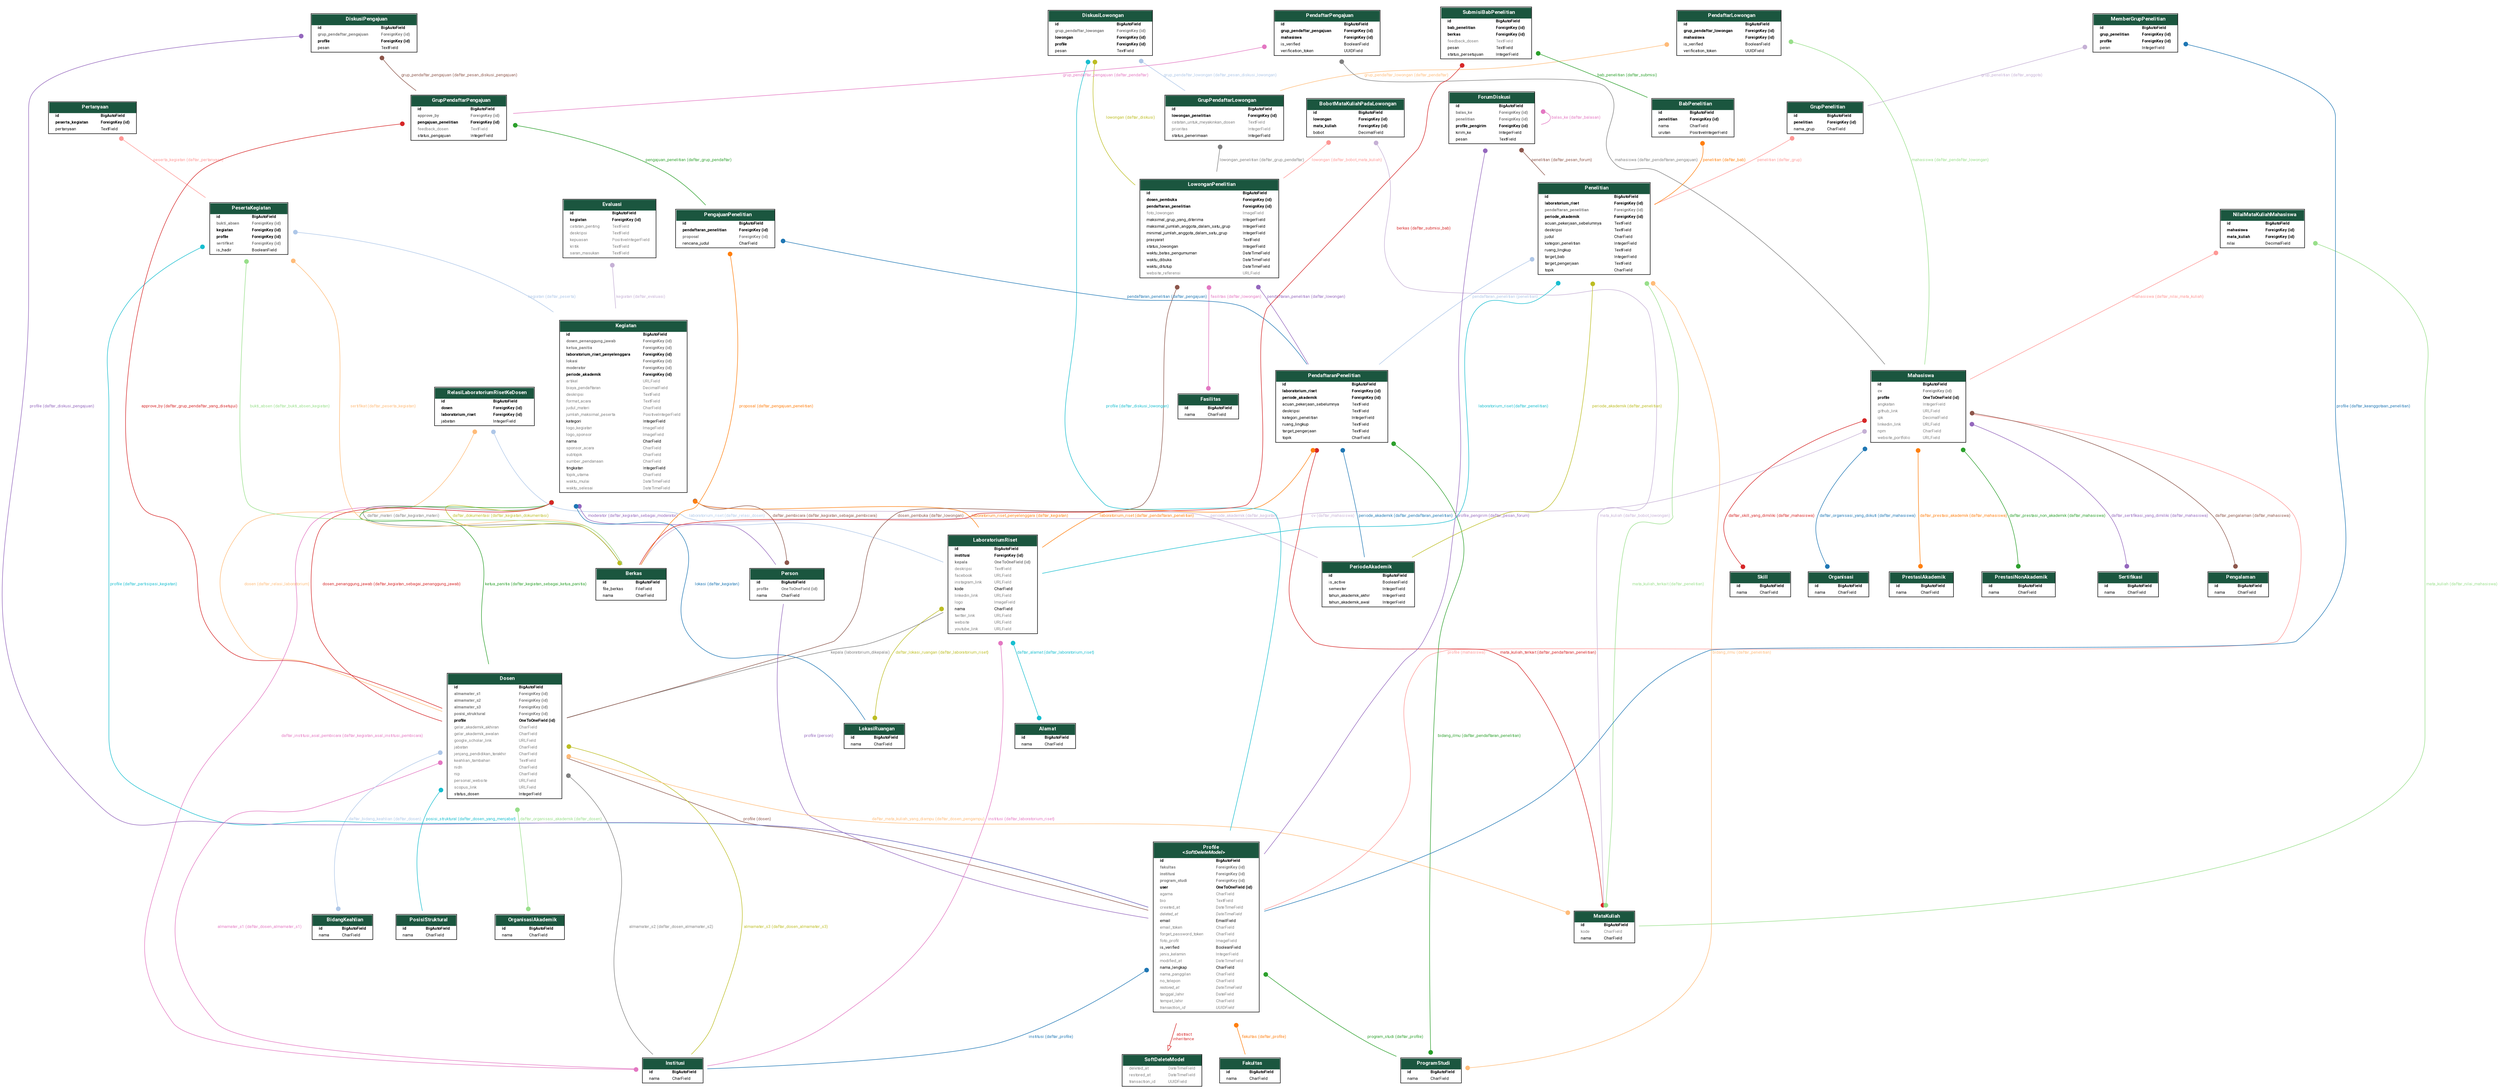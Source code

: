 digraph model_graph {
	graph [K=3,
		bb="0,0,3517.8,3748.6",
		fontname=Roboto,
		fontsize=8,
		rankdir=TB,
		sep="+3",
		splines=true
	];
	node [fontname=Roboto,
		fontsize=8,
		label="\N",
		shape=plaintext
	];
	edge [fontname=Roboto,
		fontsize=8
	];
	django_softdelete_models_SoftDeleteModel	[height=1.059,
		label=<
    <TABLE BGCOLOR="white" BORDER="1" CELLBORDER="0" CELLSPACING="0">
    <TR><TD COLSPAN="2" CELLPADDING="5" ALIGN="CENTER" BGCOLOR="#1b563f">
    <FONT FACE="Roboto" COLOR="white" POINT-SIZE="10"><B>
    SoftDeleteModel
    </B></FONT></TD></TR>
  
  
    <TR><TD ALIGN="LEFT" BORDER="0">
    <FONT COLOR="#7B7B7B" FACE="Roboto">deleted_at</FONT>
    </TD><TD ALIGN="LEFT">
    <FONT COLOR="#7B7B7B" FACE="Roboto">DateTimeField</FONT>
    </TD></TR>
  
  
  
    <TR><TD ALIGN="LEFT" BORDER="0">
    <FONT COLOR="#7B7B7B" FACE="Roboto">restored_at</FONT>
    </TD><TD ALIGN="LEFT">
    <FONT COLOR="#7B7B7B" FACE="Roboto">DateTimeField</FONT>
    </TD></TR>
  
  
  
    <TR><TD ALIGN="LEFT" BORDER="0">
    <FONT COLOR="#7B7B7B" FACE="Roboto">transaction_id</FONT>
    </TD><TD ALIGN="LEFT">
    <FONT COLOR="#7B7B7B" FACE="Roboto">UUIDField</FONT>
    </TD></TR>
  
  
    </TABLE>
    >,
		pos="431.76,1551.3",
		width=2.2674];
	auth_models_Profile	[height=5.1875,
		label=<
    <TABLE BGCOLOR="white" BORDER="1" CELLBORDER="0" CELLSPACING="0">
    <TR><TD COLSPAN="2" CELLPADDING="5" ALIGN="CENTER" BGCOLOR="#1b563f">
    <FONT FACE="Roboto" COLOR="white" POINT-SIZE="10"><B>
    Profile<BR/>&lt;<FONT FACE="Roboto"><I>SoftDeleteModel</I></FONT>&gt;
    </B></FONT></TD></TR>
  
  
    <TR><TD ALIGN="LEFT" BORDER="0">
    <FONT FACE="Roboto"><B>id</B></FONT>
    </TD><TD ALIGN="LEFT">
    <FONT FACE="Roboto"><B>BigAutoField</B></FONT>
    </TD></TR>
  
  
  
    <TR><TD ALIGN="LEFT" BORDER="0">
    <FONT COLOR="#7B7B7B" FACE="Roboto"><B>fakultas</B></FONT>
    </TD><TD ALIGN="LEFT">
    <FONT COLOR="#7B7B7B" FACE="Roboto"><B>ForeignKey (id)</B></FONT>
    </TD></TR>
  
  
  
    <TR><TD ALIGN="LEFT" BORDER="0">
    <FONT COLOR="#7B7B7B" FACE="Roboto"><B>institusi</B></FONT>
    </TD><TD ALIGN="LEFT">
    <FONT COLOR="#7B7B7B" FACE="Roboto"><B>ForeignKey (id)</B></FONT>
    </TD></TR>
  
  
  
    <TR><TD ALIGN="LEFT" BORDER="0">
    <FONT COLOR="#7B7B7B" FACE="Roboto"><B>program_studi</B></FONT>
    </TD><TD ALIGN="LEFT">
    <FONT COLOR="#7B7B7B" FACE="Roboto"><B>ForeignKey (id)</B></FONT>
    </TD></TR>
  
  
  
    <TR><TD ALIGN="LEFT" BORDER="0">
    <FONT FACE="Roboto"><B>user</B></FONT>
    </TD><TD ALIGN="LEFT">
    <FONT FACE="Roboto"><B>OneToOneField (id)</B></FONT>
    </TD></TR>
  
  
  
    <TR><TD ALIGN="LEFT" BORDER="0">
    <FONT COLOR="#7B7B7B" FACE="Roboto">agama</FONT>
    </TD><TD ALIGN="LEFT">
    <FONT COLOR="#7B7B7B" FACE="Roboto">CharField</FONT>
    </TD></TR>
  
  
  
    <TR><TD ALIGN="LEFT" BORDER="0">
    <FONT COLOR="#7B7B7B" FACE="Roboto">bio</FONT>
    </TD><TD ALIGN="LEFT">
    <FONT COLOR="#7B7B7B" FACE="Roboto">TextField</FONT>
    </TD></TR>
  
  
  
    <TR><TD ALIGN="LEFT" BORDER="0">
    <FONT COLOR="#7B7B7B" FACE="Roboto">created_at</FONT>
    </TD><TD ALIGN="LEFT">
    <FONT COLOR="#7B7B7B" FACE="Roboto">DateTimeField</FONT>
    </TD></TR>
  
  
  
    <TR><TD ALIGN="LEFT" BORDER="0">
    <FONT COLOR="#7B7B7B" FACE="Roboto"><I>deleted_at</I></FONT>
    </TD><TD ALIGN="LEFT">
    <FONT COLOR="#7B7B7B" FACE="Roboto"><I>DateTimeField</I></FONT>
    </TD></TR>
  
  
  
    <TR><TD ALIGN="LEFT" BORDER="0">
    <FONT FACE="Roboto">email</FONT>
    </TD><TD ALIGN="LEFT">
    <FONT FACE="Roboto">EmailField</FONT>
    </TD></TR>
  
  
  
    <TR><TD ALIGN="LEFT" BORDER="0">
    <FONT COLOR="#7B7B7B" FACE="Roboto">email_token</FONT>
    </TD><TD ALIGN="LEFT">
    <FONT COLOR="#7B7B7B" FACE="Roboto">CharField</FONT>
    </TD></TR>
  
  
  
    <TR><TD ALIGN="LEFT" BORDER="0">
    <FONT COLOR="#7B7B7B" FACE="Roboto">forget_password_token</FONT>
    </TD><TD ALIGN="LEFT">
    <FONT COLOR="#7B7B7B" FACE="Roboto">CharField</FONT>
    </TD></TR>
  
  
  
    <TR><TD ALIGN="LEFT" BORDER="0">
    <FONT COLOR="#7B7B7B" FACE="Roboto">foto_profil</FONT>
    </TD><TD ALIGN="LEFT">
    <FONT COLOR="#7B7B7B" FACE="Roboto">ImageField</FONT>
    </TD></TR>
  
  
  
    <TR><TD ALIGN="LEFT" BORDER="0">
    <FONT FACE="Roboto">is_verified</FONT>
    </TD><TD ALIGN="LEFT">
    <FONT FACE="Roboto">BooleanField</FONT>
    </TD></TR>
  
  
  
    <TR><TD ALIGN="LEFT" BORDER="0">
    <FONT COLOR="#7B7B7B" FACE="Roboto">jenis_kelamin</FONT>
    </TD><TD ALIGN="LEFT">
    <FONT COLOR="#7B7B7B" FACE="Roboto">IntegerField</FONT>
    </TD></TR>
  
  
  
    <TR><TD ALIGN="LEFT" BORDER="0">
    <FONT COLOR="#7B7B7B" FACE="Roboto">modified_at</FONT>
    </TD><TD ALIGN="LEFT">
    <FONT COLOR="#7B7B7B" FACE="Roboto">DateTimeField</FONT>
    </TD></TR>
  
  
  
    <TR><TD ALIGN="LEFT" BORDER="0">
    <FONT FACE="Roboto">nama_lengkap</FONT>
    </TD><TD ALIGN="LEFT">
    <FONT FACE="Roboto">CharField</FONT>
    </TD></TR>
  
  
  
    <TR><TD ALIGN="LEFT" BORDER="0">
    <FONT COLOR="#7B7B7B" FACE="Roboto">nama_panggilan</FONT>
    </TD><TD ALIGN="LEFT">
    <FONT COLOR="#7B7B7B" FACE="Roboto">CharField</FONT>
    </TD></TR>
  
  
  
    <TR><TD ALIGN="LEFT" BORDER="0">
    <FONT COLOR="#7B7B7B" FACE="Roboto">no_telepon</FONT>
    </TD><TD ALIGN="LEFT">
    <FONT COLOR="#7B7B7B" FACE="Roboto">CharField</FONT>
    </TD></TR>
  
  
  
    <TR><TD ALIGN="LEFT" BORDER="0">
    <FONT COLOR="#7B7B7B" FACE="Roboto"><I>restored_at</I></FONT>
    </TD><TD ALIGN="LEFT">
    <FONT COLOR="#7B7B7B" FACE="Roboto"><I>DateTimeField</I></FONT>
    </TD></TR>
  
  
  
    <TR><TD ALIGN="LEFT" BORDER="0">
    <FONT COLOR="#7B7B7B" FACE="Roboto">tanggal_lahir</FONT>
    </TD><TD ALIGN="LEFT">
    <FONT COLOR="#7B7B7B" FACE="Roboto">DateField</FONT>
    </TD></TR>
  
  
  
    <TR><TD ALIGN="LEFT" BORDER="0">
    <FONT COLOR="#7B7B7B" FACE="Roboto">tempat_lahir</FONT>
    </TD><TD ALIGN="LEFT">
    <FONT COLOR="#7B7B7B" FACE="Roboto">CharField</FONT>
    </TD></TR>
  
  
  
    <TR><TD ALIGN="LEFT" BORDER="0">
    <FONT COLOR="#7B7B7B" FACE="Roboto"><I>transaction_id</I></FONT>
    </TD><TD ALIGN="LEFT">
    <FONT COLOR="#7B7B7B" FACE="Roboto"><I>UUIDField</I></FONT>
    </TD></TR>
  
  
    </TABLE>
    >,
		pos="1205.4,1660.7",
		width=3.1319];
	auth_models_Profile -> django_softdelete_models_SoftDeleteModel	[arrowhead=empty,
		arrowtail=none,
		color="#d62728",
		dir=both,
		fontcolor="#d62728",
		label=" abstract\ninheritance",
		lp="782.92,1614.3",
		pos="e,513.3,1562.8 1092.9,1644.8 939.42,1623.1 667.11,1584.6 524.59,1564.4"];
	apps_general_models_models_Institusi	[height=0.85764,
		label=<
    <TABLE BGCOLOR="white" BORDER="1" CELLBORDER="0" CELLSPACING="0">
    <TR><TD COLSPAN="2" CELLPADDING="5" ALIGN="CENTER" BGCOLOR="#1b563f">
    <FONT FACE="Roboto" COLOR="white" POINT-SIZE="10"><B>
    Institusi
    </B></FONT></TD></TR>
  
  
    <TR><TD ALIGN="LEFT" BORDER="0">
    <FONT FACE="Roboto"><B>id</B></FONT>
    </TD><TD ALIGN="LEFT">
    <FONT FACE="Roboto"><B>BigAutoField</B></FONT>
    </TD></TR>
  
  
  
    <TR><TD ALIGN="LEFT" BORDER="0">
    <FONT FACE="Roboto">nama</FONT>
    </TD><TD ALIGN="LEFT">
    <FONT FACE="Roboto">CharField</FONT>
    </TD></TR>
  
  
    </TABLE>
    >,
		pos="1812.6,2196.5",
		width=1.8403];
	auth_models_Profile -> apps_general_models_models_Institusi	[arrowhead=none,
		arrowtail=dot,
		color="#1f77b4",
		dir=both,
		fontcolor="#1f77b4",
		label=" institusi (daftar_profile)",
		lp="1489.7,1986.4",
		pos="s,1317.9,1776.4 1324.2,1782.6 1408.1,1866.5 1524.7,1978.8 1634.6,2069.6 1677.2,2104.7 1728.9,2140.9 1765.5,2165.6"];
	apps_general_models_models_Fakultas	[height=0.85764,
		label=<
    <TABLE BGCOLOR="white" BORDER="1" CELLBORDER="0" CELLSPACING="0">
    <TR><TD COLSPAN="2" CELLPADDING="5" ALIGN="CENTER" BGCOLOR="#1b563f">
    <FONT FACE="Roboto" COLOR="white" POINT-SIZE="10"><B>
    Fakultas
    </B></FONT></TD></TR>
  
  
    <TR><TD ALIGN="LEFT" BORDER="0">
    <FONT FACE="Roboto"><B>id</B></FONT>
    </TD><TD ALIGN="LEFT">
    <FONT FACE="Roboto"><B>BigAutoField</B></FONT>
    </TD></TR>
  
  
  
    <TR><TD ALIGN="LEFT" BORDER="0">
    <FONT FACE="Roboto">nama</FONT>
    </TD><TD ALIGN="LEFT">
    <FONT FACE="Roboto">CharField</FONT>
    </TD></TR>
  
  
    </TABLE>
    >,
		pos="592.92,1294.2",
		width=1.8403];
	auth_models_Profile -> apps_general_models_models_Fakultas	[arrowhead=none,
		arrowtail=dot,
		color="#ff7f0e",
		dir=both,
		fontcolor="#ff7f0e",
		label=" fakultas (daftar_profile)",
		lp="825.21,1464.2",
		pos="s,1092.7,1593.3 1085.2,1588.8 951.2,1508.6 740.63,1382.5 644.22,1324.9"];
	apps_general_models_models_ProgramStudi	[height=0.85764,
		label=<
    <TABLE BGCOLOR="white" BORDER="1" CELLBORDER="0" CELLSPACING="0">
    <TR><TD COLSPAN="2" CELLPADDING="5" ALIGN="CENTER" BGCOLOR="#1b563f">
    <FONT FACE="Roboto" COLOR="white" POINT-SIZE="10"><B>
    ProgramStudi
    </B></FONT></TD></TR>
  
  
    <TR><TD ALIGN="LEFT" BORDER="0">
    <FONT FACE="Roboto"><B>id</B></FONT>
    </TD><TD ALIGN="LEFT">
    <FONT FACE="Roboto"><B>BigAutoField</B></FONT>
    </TD></TR>
  
  
  
    <TR><TD ALIGN="LEFT" BORDER="0">
    <FONT FACE="Roboto">nama</FONT>
    </TD><TD ALIGN="LEFT">
    <FONT FACE="Roboto">CharField</FONT>
    </TD></TR>
  
  
    </TABLE>
    >,
		pos="1703.3,2036.3",
		width=1.8403];
	auth_models_Profile -> apps_general_models_models_ProgramStudi	[arrowhead=none,
		arrowtail=dot,
		color="#2ca02c",
		dir=both,
		fontcolor="#2ca02c",
		label=" program_studi (daftar_profile)",
		lp="1435,1881",
		pos="s,1318.1,1745.7 1325.2,1751.1 1434.5,1833.5 1589.8,1950.7 1662.6,2005.6"];
	apps_general_models_models_PeriodeAkademik	[height=1.4618,
		label=<
    <TABLE BGCOLOR="white" BORDER="1" CELLBORDER="0" CELLSPACING="0">
    <TR><TD COLSPAN="2" CELLPADDING="5" ALIGN="CENTER" BGCOLOR="#1b563f">
    <FONT FACE="Roboto" COLOR="white" POINT-SIZE="10"><B>
    PeriodeAkademik
    </B></FONT></TD></TR>
  
  
    <TR><TD ALIGN="LEFT" BORDER="0">
    <FONT FACE="Roboto"><B>id</B></FONT>
    </TD><TD ALIGN="LEFT">
    <FONT FACE="Roboto"><B>BigAutoField</B></FONT>
    </TD></TR>
  
  
  
    <TR><TD ALIGN="LEFT" BORDER="0">
    <FONT FACE="Roboto">is_active</FONT>
    </TD><TD ALIGN="LEFT">
    <FONT FACE="Roboto">BooleanField</FONT>
    </TD></TR>
  
  
  
    <TR><TD ALIGN="LEFT" BORDER="0">
    <FONT FACE="Roboto">semester</FONT>
    </TD><TD ALIGN="LEFT">
    <FONT FACE="Roboto">IntegerField</FONT>
    </TD></TR>
  
  
  
    <TR><TD ALIGN="LEFT" BORDER="0">
    <FONT FACE="Roboto">tahun_akademik_akhir</FONT>
    </TD><TD ALIGN="LEFT">
    <FONT FACE="Roboto">IntegerField</FONT>
    </TD></TR>
  
  
  
    <TR><TD ALIGN="LEFT" BORDER="0">
    <FONT FACE="Roboto">tahun_akademik_awal</FONT>
    </TD><TD ALIGN="LEFT">
    <FONT FACE="Roboto">IntegerField</FONT>
    </TD></TR>
  
  
    </TABLE>
    >,
		pos="1828.9,2763.7",
		width=2.684];
	apps_general_models_models_Berkas	[height=1.059,
		label=<
    <TABLE BGCOLOR="white" BORDER="1" CELLBORDER="0" CELLSPACING="0">
    <TR><TD COLSPAN="2" CELLPADDING="5" ALIGN="CENTER" BGCOLOR="#1b563f">
    <FONT FACE="Roboto" COLOR="white" POINT-SIZE="10"><B>
    Berkas
    </B></FONT></TD></TR>
  
  
    <TR><TD ALIGN="LEFT" BORDER="0">
    <FONT FACE="Roboto"><B>id</B></FONT>
    </TD><TD ALIGN="LEFT">
    <FONT FACE="Roboto"><B>BigAutoField</B></FONT>
    </TD></TR>
  
  
  
    <TR><TD ALIGN="LEFT" BORDER="0">
    <FONT FACE="Roboto">file_berkas</FONT>
    </TD><TD ALIGN="LEFT">
    <FONT FACE="Roboto">FileField</FONT>
    </TD></TR>
  
  
  
    <TR><TD ALIGN="LEFT" BORDER="0">
    <FONT FACE="Roboto">nama</FONT>
    </TD><TD ALIGN="LEFT">
    <FONT FACE="Roboto">CharField</FONT>
    </TD></TR>
  
  
    </TABLE>
    >,
		pos="995.6,1760.5",
		width=2.0903];
	apps_general_models_models_Person	[height=1.059,
		label=<
    <TABLE BGCOLOR="white" BORDER="1" CELLBORDER="0" CELLSPACING="0">
    <TR><TD COLSPAN="2" CELLPADDING="5" ALIGN="CENTER" BGCOLOR="#1b563f">
    <FONT FACE="Roboto" COLOR="white" POINT-SIZE="10"><B>
    Person
    </B></FONT></TD></TR>
  
  
    <TR><TD ALIGN="LEFT" BORDER="0">
    <FONT FACE="Roboto"><B>id</B></FONT>
    </TD><TD ALIGN="LEFT">
    <FONT FACE="Roboto"><B>BigAutoField</B></FONT>
    </TD></TR>
  
  
  
    <TR><TD ALIGN="LEFT" BORDER="0">
    <FONT COLOR="#7B7B7B" FACE="Roboto"><B>profile</B></FONT>
    </TD><TD ALIGN="LEFT">
    <FONT COLOR="#7B7B7B" FACE="Roboto"><B>OneToOneField (id)</B></FONT>
    </TD></TR>
  
  
  
    <TR><TD ALIGN="LEFT" BORDER="0">
    <FONT FACE="Roboto">nama</FONT>
    </TD><TD ALIGN="LEFT">
    <FONT FACE="Roboto">CharField</FONT>
    </TD></TR>
  
  
    </TABLE>
    >,
		pos="1164.8,2295.7",
		width=2.309];
	apps_general_models_models_Person -> auth_models_Profile	[arrowhead=none,
		arrowtail=none,
		color="#9467bd",
		dir=both,
		fontcolor="#9467bd",
		label=" profile (person)",
		lp="1150.3,2082.2",
		pos="1167.2,2257.9 1172.3,2178.8 1184.3,1991.3 1193.5,1847.3"];
	apps_general_models_models_LokasiRuangan	[height=0.85764,
		label=<
    <TABLE BGCOLOR="white" BORDER="1" CELLBORDER="0" CELLSPACING="0">
    <TR><TD COLSPAN="2" CELLPADDING="5" ALIGN="CENTER" BGCOLOR="#1b563f">
    <FONT FACE="Roboto" COLOR="white" POINT-SIZE="10"><B>
    LokasiRuangan
    </B></FONT></TD></TR>
  
  
    <TR><TD ALIGN="LEFT" BORDER="0">
    <FONT FACE="Roboto"><B>id</B></FONT>
    </TD><TD ALIGN="LEFT">
    <FONT FACE="Roboto"><B>BigAutoField</B></FONT>
    </TD></TR>
  
  
  
    <TR><TD ALIGN="LEFT" BORDER="0">
    <FONT FACE="Roboto">nama</FONT>
    </TD><TD ALIGN="LEFT">
    <FONT FACE="Roboto">CharField</FONT>
    </TD></TR>
  
  
    </TABLE>
    >,
		pos="2073.5,3316.6",
		width=1.9306];
	apps_general_models_models_MataKuliah	[height=1.059,
		label=<
    <TABLE BGCOLOR="white" BORDER="1" CELLBORDER="0" CELLSPACING="0">
    <TR><TD COLSPAN="2" CELLPADDING="5" ALIGN="CENTER" BGCOLOR="#1b563f">
    <FONT FACE="Roboto" COLOR="white" POINT-SIZE="10"><B>
    MataKuliah
    </B></FONT></TD></TR>
  
  
    <TR><TD ALIGN="LEFT" BORDER="0">
    <FONT FACE="Roboto"><B>id</B></FONT>
    </TD><TD ALIGN="LEFT">
    <FONT FACE="Roboto"><B>BigAutoField</B></FONT>
    </TD></TR>
  
  
  
    <TR><TD ALIGN="LEFT" BORDER="0">
    <FONT COLOR="#7B7B7B" FACE="Roboto">kode</FONT>
    </TD><TD ALIGN="LEFT">
    <FONT COLOR="#7B7B7B" FACE="Roboto">CharField</FONT>
    </TD></TR>
  
  
  
    <TR><TD ALIGN="LEFT" BORDER="0">
    <FONT FACE="Roboto">nama</FONT>
    </TD><TD ALIGN="LEFT">
    <FONT FACE="Roboto">CharField</FONT>
    </TD></TR>
  
  
    </TABLE>
    >,
		pos="1901.3,1573.5",
		width=1.8403];
	apps_general_models_models_BidangKeahlian	[height=0.85764,
		label=<
    <TABLE BGCOLOR="white" BORDER="1" CELLBORDER="0" CELLSPACING="0">
    <TR><TD COLSPAN="2" CELLPADDING="5" ALIGN="CENTER" BGCOLOR="#1b563f">
    <FONT FACE="Roboto" COLOR="white" POINT-SIZE="10"><B>
    BidangKeahlian
    </B></FONT></TD></TR>
  
  
    <TR><TD ALIGN="LEFT" BORDER="0">
    <FONT FACE="Roboto"><B>id</B></FONT>
    </TD><TD ALIGN="LEFT">
    <FONT FACE="Roboto"><B>BigAutoField</B></FONT>
    </TD></TR>
  
  
  
    <TR><TD ALIGN="LEFT" BORDER="0">
    <FONT FACE="Roboto">nama</FONT>
    </TD><TD ALIGN="LEFT">
    <FONT FACE="Roboto">CharField</FONT>
    </TD></TR>
  
  
    </TABLE>
    >,
		pos="3077.5,2032.8",
		width=1.941];
	apps_general_models_models_Skill	[height=0.85764,
		label=<
    <TABLE BGCOLOR="white" BORDER="1" CELLBORDER="0" CELLSPACING="0">
    <TR><TD COLSPAN="2" CELLPADDING="5" ALIGN="CENTER" BGCOLOR="#1b563f">
    <FONT FACE="Roboto" COLOR="white" POINT-SIZE="10"><B>
    Skill
    </B></FONT></TD></TR>
  
  
    <TR><TD ALIGN="LEFT" BORDER="0">
    <FONT FACE="Roboto"><B>id</B></FONT>
    </TD><TD ALIGN="LEFT">
    <FONT FACE="Roboto"><B>BigAutoField</B></FONT>
    </TD></TR>
  
  
  
    <TR><TD ALIGN="LEFT" BORDER="0">
    <FONT FACE="Roboto">nama</FONT>
    </TD><TD ALIGN="LEFT">
    <FONT FACE="Roboto">CharField</FONT>
    </TD></TR>
  
  
    </TABLE>
    >,
		pos="439.14,270.01",
		width=1.8403];
	apps_general_models_models_Alamat	[height=0.85764,
		label=<
    <TABLE BGCOLOR="white" BORDER="1" CELLBORDER="0" CELLSPACING="0">
    <TR><TD COLSPAN="2" CELLPADDING="5" ALIGN="CENTER" BGCOLOR="#1b563f">
    <FONT FACE="Roboto" COLOR="white" POINT-SIZE="10"><B>
    Alamat
    </B></FONT></TD></TR>
  
  
    <TR><TD ALIGN="LEFT" BORDER="0">
    <FONT FACE="Roboto"><B>id</B></FONT>
    </TD><TD ALIGN="LEFT">
    <FONT FACE="Roboto"><B>BigAutoField</B></FONT>
    </TD></TR>
  
  
  
    <TR><TD ALIGN="LEFT" BORDER="0">
    <FONT FACE="Roboto">nama</FONT>
    </TD><TD ALIGN="LEFT">
    <FONT FACE="Roboto">CharField</FONT>
    </TD></TR>
  
  
    </TABLE>
    >,
		pos="2600.4,3248.9",
		width=1.8403];
	apps_general_models_models_PosisiStruktural	[height=0.85764,
		label=<
    <TABLE BGCOLOR="white" BORDER="1" CELLBORDER="0" CELLSPACING="0">
    <TR><TD COLSPAN="2" CELLPADDING="5" ALIGN="CENTER" BGCOLOR="#1b563f">
    <FONT FACE="Roboto" COLOR="white" POINT-SIZE="10"><B>
    PosisiStruktural
    </B></FONT></TD></TR>
  
  
    <TR><TD ALIGN="LEFT" BORDER="0">
    <FONT FACE="Roboto"><B>id</B></FONT>
    </TD><TD ALIGN="LEFT">
    <FONT FACE="Roboto"><B>BigAutoField</B></FONT>
    </TD></TR>
  
  
  
    <TR><TD ALIGN="LEFT" BORDER="0">
    <FONT FACE="Roboto">nama</FONT>
    </TD><TD ALIGN="LEFT">
    <FONT FACE="Roboto">CharField</FONT>
    </TD></TR>
  
  
    </TABLE>
    >,
		pos="3034.3,1782.2",
		width=1.9826];
	apps_general_models_models_OrganisasiAkademik	[height=0.85764,
		label=<
    <TABLE BGCOLOR="white" BORDER="1" CELLBORDER="0" CELLSPACING="0">
    <TR><TD COLSPAN="2" CELLPADDING="5" ALIGN="CENTER" BGCOLOR="#1b563f">
    <FONT FACE="Roboto" COLOR="white" POINT-SIZE="10"><B>
    OrganisasiAkademik
    </B></FONT></TD></TR>
  
  
    <TR><TD ALIGN="LEFT" BORDER="0">
    <FONT FACE="Roboto"><B>id</B></FONT>
    </TD><TD ALIGN="LEFT">
    <FONT FACE="Roboto"><B>BigAutoField</B></FONT>
    </TD></TR>
  
  
  
    <TR><TD ALIGN="LEFT" BORDER="0">
    <FONT FACE="Roboto">nama</FONT>
    </TD><TD ALIGN="LEFT">
    <FONT FACE="Roboto">CharField</FONT>
    </TD></TR>
  
  
    </TABLE>
    >,
		pos="3043.5,2284",
		width=2.2743];
	apps_general_models_models_Organisasi	[height=0.85764,
		label=<
    <TABLE BGCOLOR="white" BORDER="1" CELLBORDER="0" CELLSPACING="0">
    <TR><TD COLSPAN="2" CELLPADDING="5" ALIGN="CENTER" BGCOLOR="#1b563f">
    <FONT FACE="Roboto" COLOR="white" POINT-SIZE="10"><B>
    Organisasi
    </B></FONT></TD></TR>
  
  
    <TR><TD ALIGN="LEFT" BORDER="0">
    <FONT FACE="Roboto"><B>id</B></FONT>
    </TD><TD ALIGN="LEFT">
    <FONT FACE="Roboto"><B>BigAutoField</B></FONT>
    </TD></TR>
  
  
  
    <TR><TD ALIGN="LEFT" BORDER="0">
    <FONT FACE="Roboto">nama</FONT>
    </TD><TD ALIGN="LEFT">
    <FONT FACE="Roboto">CharField</FONT>
    </TD></TR>
  
  
    </TABLE>
    >,
		pos="733.53,30.875",
		width=1.8403];
	apps_general_models_models_PrestasiAkademik	[height=0.85764,
		label=<
    <TABLE BGCOLOR="white" BORDER="1" CELLBORDER="0" CELLSPACING="0">
    <TR><TD COLSPAN="2" CELLPADDING="5" ALIGN="CENTER" BGCOLOR="#1b563f">
    <FONT FACE="Roboto" COLOR="white" POINT-SIZE="10"><B>
    PrestasiAkademik
    </B></FONT></TD></TR>
  
  
    <TR><TD ALIGN="LEFT" BORDER="0">
    <FONT FACE="Roboto"><B>id</B></FONT>
    </TD><TD ALIGN="LEFT">
    <FONT FACE="Roboto"><B>BigAutoField</B></FONT>
    </TD></TR>
  
  
  
    <TR><TD ALIGN="LEFT" BORDER="0">
    <FONT FACE="Roboto">nama</FONT>
    </TD><TD ALIGN="LEFT">
    <FONT FACE="Roboto">CharField</FONT>
    </TD></TR>
  
  
    </TABLE>
    >,
		pos="959.34,51.942",
		width=2.1076];
	apps_general_models_models_PrestasiNonAkademik	[height=0.85764,
		label=<
    <TABLE BGCOLOR="white" BORDER="1" CELLBORDER="0" CELLSPACING="0">
    <TR><TD COLSPAN="2" CELLPADDING="5" ALIGN="CENTER" BGCOLOR="#1b563f">
    <FONT FACE="Roboto" COLOR="white" POINT-SIZE="10"><B>
    PrestasiNonAkademik
    </B></FONT></TD></TR>
  
  
    <TR><TD ALIGN="LEFT" BORDER="0">
    <FONT FACE="Roboto"><B>id</B></FONT>
    </TD><TD ALIGN="LEFT">
    <FONT FACE="Roboto"><B>BigAutoField</B></FONT>
    </TD></TR>
  
  
  
    <TR><TD ALIGN="LEFT" BORDER="0">
    <FONT FACE="Roboto">nama</FONT>
    </TD><TD ALIGN="LEFT">
    <FONT FACE="Roboto">CharField</FONT>
    </TD></TR>
  
  
    </TABLE>
    >,
		pos="294.03,399.35",
		width=2.3889];
	apps_general_models_models_Sertifikasi	[height=0.85764,
		label=<
    <TABLE BGCOLOR="white" BORDER="1" CELLBORDER="0" CELLSPACING="0">
    <TR><TD COLSPAN="2" CELLPADDING="5" ALIGN="CENTER" BGCOLOR="#1b563f">
    <FONT FACE="Roboto" COLOR="white" POINT-SIZE="10"><B>
    Sertifikasi
    </B></FONT></TD></TR>
  
  
    <TR><TD ALIGN="LEFT" BORDER="0">
    <FONT FACE="Roboto"><B>id</B></FONT>
    </TD><TD ALIGN="LEFT">
    <FONT FACE="Roboto"><B>BigAutoField</B></FONT>
    </TD></TR>
  
  
  
    <TR><TD ALIGN="LEFT" BORDER="0">
    <FONT FACE="Roboto">nama</FONT>
    </TD><TD ALIGN="LEFT">
    <FONT FACE="Roboto">CharField</FONT>
    </TD></TR>
  
  
    </TABLE>
    >,
		pos="246.98,614.9",
		width=1.8403];
	apps_general_models_models_Fasilitas	[height=0.85764,
		label=<
    <TABLE BGCOLOR="white" BORDER="1" CELLBORDER="0" CELLSPACING="0">
    <TR><TD COLSPAN="2" CELLPADDING="5" ALIGN="CENTER" BGCOLOR="#1b563f">
    <FONT FACE="Roboto" COLOR="white" POINT-SIZE="10"><B>
    Fasilitas
    </B></FONT></TD></TR>
  
  
    <TR><TD ALIGN="LEFT" BORDER="0">
    <FONT FACE="Roboto"><B>id</B></FONT>
    </TD><TD ALIGN="LEFT">
    <FONT FACE="Roboto"><B>BigAutoField</B></FONT>
    </TD></TR>
  
  
  
    <TR><TD ALIGN="LEFT" BORDER="0">
    <FONT FACE="Roboto">nama</FONT>
    </TD><TD ALIGN="LEFT">
    <FONT FACE="Roboto">CharField</FONT>
    </TD></TR>
  
  
    </TABLE>
    >,
		pos="3451.5,818.67",
		width=1.8403];
	apps_general_models_models_Pengalaman	[height=0.85764,
		label=<
    <TABLE BGCOLOR="white" BORDER="1" CELLBORDER="0" CELLSPACING="0">
    <TR><TD COLSPAN="2" CELLPADDING="5" ALIGN="CENTER" BGCOLOR="#1b563f">
    <FONT FACE="Roboto" COLOR="white" POINT-SIZE="10"><B>
    Pengalaman
    </B></FONT></TD></TR>
  
  
    <TR><TD ALIGN="LEFT" BORDER="0">
    <FONT FACE="Roboto"><B>id</B></FONT>
    </TD><TD ALIGN="LEFT">
    <FONT FACE="Roboto"><B>BigAutoField</B></FONT>
    </TD></TR>
  
  
  
    <TR><TD ALIGN="LEFT" BORDER="0">
    <FONT FACE="Roboto">nama</FONT>
    </TD><TD ALIGN="LEFT">
    <FONT FACE="Roboto">CharField</FONT>
    </TD></TR>
  
  
    </TABLE>
    >,
		pos="547.49,113.17",
		width=1.8403];
	apps_main_models_models_Dosen	[height=3.8785,
		label=<
    <TABLE BGCOLOR="white" BORDER="1" CELLBORDER="0" CELLSPACING="0">
    <TR><TD COLSPAN="2" CELLPADDING="5" ALIGN="CENTER" BGCOLOR="#1b563f">
    <FONT FACE="Roboto" COLOR="white" POINT-SIZE="10"><B>
    Dosen
    </B></FONT></TD></TR>
  
  
    <TR><TD ALIGN="LEFT" BORDER="0">
    <FONT FACE="Roboto"><B>id</B></FONT>
    </TD><TD ALIGN="LEFT">
    <FONT FACE="Roboto"><B>BigAutoField</B></FONT>
    </TD></TR>
  
  
  
    <TR><TD ALIGN="LEFT" BORDER="0">
    <FONT COLOR="#7B7B7B" FACE="Roboto"><B>almamater_s1</B></FONT>
    </TD><TD ALIGN="LEFT">
    <FONT COLOR="#7B7B7B" FACE="Roboto"><B>ForeignKey (id)</B></FONT>
    </TD></TR>
  
  
  
    <TR><TD ALIGN="LEFT" BORDER="0">
    <FONT COLOR="#7B7B7B" FACE="Roboto"><B>almamater_s2</B></FONT>
    </TD><TD ALIGN="LEFT">
    <FONT COLOR="#7B7B7B" FACE="Roboto"><B>ForeignKey (id)</B></FONT>
    </TD></TR>
  
  
  
    <TR><TD ALIGN="LEFT" BORDER="0">
    <FONT COLOR="#7B7B7B" FACE="Roboto"><B>almamater_s3</B></FONT>
    </TD><TD ALIGN="LEFT">
    <FONT COLOR="#7B7B7B" FACE="Roboto"><B>ForeignKey (id)</B></FONT>
    </TD></TR>
  
  
  
    <TR><TD ALIGN="LEFT" BORDER="0">
    <FONT COLOR="#7B7B7B" FACE="Roboto"><B>posisi_struktural</B></FONT>
    </TD><TD ALIGN="LEFT">
    <FONT COLOR="#7B7B7B" FACE="Roboto"><B>ForeignKey (id)</B></FONT>
    </TD></TR>
  
  
  
    <TR><TD ALIGN="LEFT" BORDER="0">
    <FONT FACE="Roboto"><B>profile</B></FONT>
    </TD><TD ALIGN="LEFT">
    <FONT FACE="Roboto"><B>OneToOneField (id)</B></FONT>
    </TD></TR>
  
  
  
    <TR><TD ALIGN="LEFT" BORDER="0">
    <FONT COLOR="#7B7B7B" FACE="Roboto">gelar_akademik_akhiran</FONT>
    </TD><TD ALIGN="LEFT">
    <FONT COLOR="#7B7B7B" FACE="Roboto">CharField</FONT>
    </TD></TR>
  
  
  
    <TR><TD ALIGN="LEFT" BORDER="0">
    <FONT COLOR="#7B7B7B" FACE="Roboto">gelar_akademik_awalan</FONT>
    </TD><TD ALIGN="LEFT">
    <FONT COLOR="#7B7B7B" FACE="Roboto">CharField</FONT>
    </TD></TR>
  
  
  
    <TR><TD ALIGN="LEFT" BORDER="0">
    <FONT COLOR="#7B7B7B" FACE="Roboto">google_scholar_link</FONT>
    </TD><TD ALIGN="LEFT">
    <FONT COLOR="#7B7B7B" FACE="Roboto">URLField</FONT>
    </TD></TR>
  
  
  
    <TR><TD ALIGN="LEFT" BORDER="0">
    <FONT COLOR="#7B7B7B" FACE="Roboto">jabatan</FONT>
    </TD><TD ALIGN="LEFT">
    <FONT COLOR="#7B7B7B" FACE="Roboto">CharField</FONT>
    </TD></TR>
  
  
  
    <TR><TD ALIGN="LEFT" BORDER="0">
    <FONT COLOR="#7B7B7B" FACE="Roboto">jenjang_pendidikan_terakhir</FONT>
    </TD><TD ALIGN="LEFT">
    <FONT COLOR="#7B7B7B" FACE="Roboto">CharField</FONT>
    </TD></TR>
  
  
  
    <TR><TD ALIGN="LEFT" BORDER="0">
    <FONT COLOR="#7B7B7B" FACE="Roboto">keahlian_tambahan</FONT>
    </TD><TD ALIGN="LEFT">
    <FONT COLOR="#7B7B7B" FACE="Roboto">TextField</FONT>
    </TD></TR>
  
  
  
    <TR><TD ALIGN="LEFT" BORDER="0">
    <FONT COLOR="#7B7B7B" FACE="Roboto">nidn</FONT>
    </TD><TD ALIGN="LEFT">
    <FONT COLOR="#7B7B7B" FACE="Roboto">CharField</FONT>
    </TD></TR>
  
  
  
    <TR><TD ALIGN="LEFT" BORDER="0">
    <FONT COLOR="#7B7B7B" FACE="Roboto">nip</FONT>
    </TD><TD ALIGN="LEFT">
    <FONT COLOR="#7B7B7B" FACE="Roboto">CharField</FONT>
    </TD></TR>
  
  
  
    <TR><TD ALIGN="LEFT" BORDER="0">
    <FONT COLOR="#7B7B7B" FACE="Roboto">personal_website</FONT>
    </TD><TD ALIGN="LEFT">
    <FONT COLOR="#7B7B7B" FACE="Roboto">URLField</FONT>
    </TD></TR>
  
  
  
    <TR><TD ALIGN="LEFT" BORDER="0">
    <FONT COLOR="#7B7B7B" FACE="Roboto">scopus_link</FONT>
    </TD><TD ALIGN="LEFT">
    <FONT COLOR="#7B7B7B" FACE="Roboto">URLField</FONT>
    </TD></TR>
  
  
  
    <TR><TD ALIGN="LEFT" BORDER="0">
    <FONT FACE="Roboto">status_dosen</FONT>
    </TD><TD ALIGN="LEFT">
    <FONT FACE="Roboto">IntegerField</FONT>
    </TD></TR>
  
  
    </TABLE>
    >,
		pos="2409.1,1924",
		width=3.3611];
	apps_main_models_models_Dosen -> auth_models_Profile	[arrowhead=none,
		arrowtail=none,
		color="#8c564b",
		dir=both,
		fontcolor="#8c564b",
		label=" profile (dosen)",
		lp="1786.6,1733.3",
		pos="2288.2,1877.5 2143.1,1824 1891.3,1737.9 1667.5,1695.6 1549.5,1673.3 1412,1665.1 1317.9,1662.2"];
	apps_main_models_models_Dosen -> apps_general_models_models_Institusi	[arrowhead=none,
		arrowtail=dot,
		color="#e377c2",
		dir=both,
		fontcolor="#e377c2",
		label=" almamater_s1 (daftar_dosen_almamater_s1)",
		lp="2014.4,2147.9",
		pos="s,2288.3,2013.1 2281.1,2018.3 2206,2072.9 2122.1,2132.5 2101.8,2141.2 2081.6,2149.8 1957.7,2171.8 1878.8,2185.4"];
	apps_main_models_models_Dosen -> apps_general_models_models_Institusi	[arrowhead=none,
		arrowtail=dot,
		color="#7f7f7f",
		dir=both,
		fontcolor="#7f7f7f",
		label=" almamater_s2 (daftar_dosen_almamater_s2)",
		lp="2010.5,2178.6",
		pos="s,2288.2,2029.9 2281.4,2035.8 2211,2096.3 2133.8,2160.4 2113.6,2168.8 2092.5,2177.5 1960.7,2187.2 1878.7,2192.5"];
	apps_main_models_models_Dosen -> apps_general_models_models_Institusi	[arrowhead=none,
		arrowtail=dot,
		color="#bcbd22",
		dir=both,
		fontcolor="#bcbd22",
		label=" almamater_s3 (daftar_dosen_almamater_s3)",
		lp="2012.5,2163.6",
		pos="s,2288.2,2021.4 2281.1,2026.9 2208.4,2084.5 2127.9,2146.5 2107.7,2155 2087.1,2163.6 1959.2,2179.6 1878.8,2189"];
	apps_main_models_models_Dosen -> apps_general_models_models_MataKuliah	[arrowhead=dot,
		arrowtail=dot,
		color="#ffbb78",
		dir=both,
		fontcolor="#ffbb78",
		label=" daftar_mata_kuliah_yang_diampu (daftar_dosen_pengampu)",
		lp="2010.9,1731.2",
		pos="s,2288.1,1840.5 e,1956.4,1611.5 2281,1835.5 2179.4,1765.5 2042,1670.6 1963.4,1616.3"];
	apps_main_models_models_Dosen -> apps_general_models_models_BidangKeahlian	[arrowhead=dot,
		arrowtail=dot,
		color="#aec7e8",
		dir=both,
		fontcolor="#aec7e8",
		label=" daftar_bidang_keahlian (daftar_dosen)",
		lp="2697.6,1987.8",
		pos="s,2529.8,1943.6 e,3008,2021.5 2538.5,1945 2675.1,1967.3 2886.1,2001.7 2999.3,2020.1"];
	apps_main_models_models_Dosen -> apps_general_models_models_PosisiStruktural	[arrowhead=none,
		arrowtail=dot,
		color="#17becf",
		dir=both,
		fontcolor="#17becf",
		label=" posisi_struktural (daftar_dosen_yang_menjabat)",
		lp="2658.2,1852.7",
		pos="s,2530,1896.6 2538.8,1894.6 2667.6,1865.4 2860.3,1821.7 2963.4,1798.3"];
	apps_main_models_models_Dosen -> apps_general_models_models_OrganisasiAkademik	[arrowhead=dot,
		arrowtail=dot,
		color="#98df8a",
		dir=both,
		fontcolor="#98df8a",
		label=" daftar_organisasi_akademik (daftar_dosen)",
		lp="2692.2,2135",
		pos="s,2530,1992.5 e,2989.2,2253.1 2537.7,1996.9 2672.6,2073.5 2879,2190.6 2981.4,2248.7"];
	apps_main_models_models_Mahasiswa	[height=2.2674,
		label=<
    <TABLE BGCOLOR="white" BORDER="1" CELLBORDER="0" CELLSPACING="0">
    <TR><TD COLSPAN="2" CELLPADDING="5" ALIGN="CENTER" BGCOLOR="#1b563f">
    <FONT FACE="Roboto" COLOR="white" POINT-SIZE="10"><B>
    Mahasiswa
    </B></FONT></TD></TR>
  
  
    <TR><TD ALIGN="LEFT" BORDER="0">
    <FONT FACE="Roboto"><B>id</B></FONT>
    </TD><TD ALIGN="LEFT">
    <FONT FACE="Roboto"><B>BigAutoField</B></FONT>
    </TD></TR>
  
  
  
    <TR><TD ALIGN="LEFT" BORDER="0">
    <FONT COLOR="#7B7B7B" FACE="Roboto"><B>cv</B></FONT>
    </TD><TD ALIGN="LEFT">
    <FONT COLOR="#7B7B7B" FACE="Roboto"><B>ForeignKey (id)</B></FONT>
    </TD></TR>
  
  
  
    <TR><TD ALIGN="LEFT" BORDER="0">
    <FONT FACE="Roboto"><B>profile</B></FONT>
    </TD><TD ALIGN="LEFT">
    <FONT FACE="Roboto"><B>OneToOneField (id)</B></FONT>
    </TD></TR>
  
  
  
    <TR><TD ALIGN="LEFT" BORDER="0">
    <FONT COLOR="#7B7B7B" FACE="Roboto">angkatan</FONT>
    </TD><TD ALIGN="LEFT">
    <FONT COLOR="#7B7B7B" FACE="Roboto">IntegerField</FONT>
    </TD></TR>
  
  
  
    <TR><TD ALIGN="LEFT" BORDER="0">
    <FONT COLOR="#7B7B7B" FACE="Roboto">github_link</FONT>
    </TD><TD ALIGN="LEFT">
    <FONT COLOR="#7B7B7B" FACE="Roboto">URLField</FONT>
    </TD></TR>
  
  
  
    <TR><TD ALIGN="LEFT" BORDER="0">
    <FONT COLOR="#7B7B7B" FACE="Roboto">ipk</FONT>
    </TD><TD ALIGN="LEFT">
    <FONT COLOR="#7B7B7B" FACE="Roboto">DecimalField</FONT>
    </TD></TR>
  
  
  
    <TR><TD ALIGN="LEFT" BORDER="0">
    <FONT COLOR="#7B7B7B" FACE="Roboto">linkedin_link</FONT>
    </TD><TD ALIGN="LEFT">
    <FONT COLOR="#7B7B7B" FACE="Roboto">URLField</FONT>
    </TD></TR>
  
  
  
    <TR><TD ALIGN="LEFT" BORDER="0">
    <FONT COLOR="#7B7B7B" FACE="Roboto">npm</FONT>
    </TD><TD ALIGN="LEFT">
    <FONT COLOR="#7B7B7B" FACE="Roboto">CharField</FONT>
    </TD></TR>
  
  
  
    <TR><TD ALIGN="LEFT" BORDER="0">
    <FONT COLOR="#7B7B7B" FACE="Roboto">website_portfolio</FONT>
    </TD><TD ALIGN="LEFT">
    <FONT COLOR="#7B7B7B" FACE="Roboto">URLField</FONT>
    </TD></TR>
  
  
    </TABLE>
    >,
		pos="826.47,642.84",
		width=2.7986];
	apps_main_models_models_Mahasiswa -> auth_models_Profile	[arrowhead=none,
		arrowtail=none,
		color="#ff9896",
		dir=both,
		fontcolor="#ff9896",
		label=" profile (mahasiswa)",
		lp="951.83,1081.5",
		pos="856.85,724.42 917.05,886.11 1052.9,1250.9 1136.1,1474.4"];
	apps_main_models_models_Mahasiswa -> apps_general_models_models_Berkas	[arrowhead=none,
		arrowtail=dot,
		color="#c5b0d5",
		dir=both,
		fontcolor="#c5b0d5",
		label=" cv (daftar_mahasiswa)",
		lp="872.34,1228.7",
		pos="s,838.77,724.12 840.09,732.8 874.9,962.84 966.09,1565.4 989.86,1722.6"];
	apps_main_models_models_Mahasiswa -> apps_general_models_models_Skill	[arrowhead=dot,
		arrowtail=dot,
		color="#d62728",
		dir=both,
		fontcolor="#d62728",
		label=" daftar_skill_yang_dimiliki (daftar_mahasiswa)",
		lp="524.82,436.06",
		pos="s,741.95,561.48 e,470.88,300.56 735.63,555.4 653.52,476.36 536.67,363.89 477.16,306.6"];
	apps_main_models_models_Mahasiswa -> apps_general_models_models_Organisasi	[arrowhead=dot,
		arrowtail=dot,
		color="#1f77b4",
		dir=both,
		fontcolor="#1f77b4",
		label=" daftar_organisasi_yang_diikuti (daftar_mahasiswa)",
		lp="681.7,302.23",
		pos="s,814.08,561.26 e,738.19,61.549 812.78,552.64 792.21,417.25 754.22,167.06 739.54,70.414"];
	apps_main_models_models_Mahasiswa -> apps_general_models_models_PrestasiAkademik	[arrowhead=dot,
		arrowtail=dot,
		color="#ff7f0e",
		dir=both,
		fontcolor="#ff7f0e",
		label=" daftar_prestasi_akademik (daftar_mahasiswa)",
		lp="813.91,327.06",
		pos="s,844.81,561.3 e,952.4,82.805 846.77,552.57 876.19,421.74 929.45,184.86 950.47,91.394"];
	apps_main_models_models_Mahasiswa -> apps_general_models_models_PrestasiNonAkademik	[arrowhead=dot,
		arrowtail=dot,
		color="#2ca02c",
		dir=both,
		fontcolor="#2ca02c",
		label=" daftar_prestasi_non_akademik (daftar_mahasiswa)",
		lp="445.1,516.56",
		pos="s,726.01,596.9 e,361.18,430.06 718.08,593.27 614.25,545.79 460.29,475.38 369.25,433.75"];
	apps_main_models_models_Mahasiswa -> apps_general_models_models_Sertifikasi	[arrowhead=dot,
		arrowtail=dot,
		color="#9467bd",
		dir=both,
		fontcolor="#9467bd",
		label=" daftar_sertifikasi_yang_dimiliki (daftar_mahasiswa)",
		lp="421.95,633.01",
		pos="s,725.86,637.99 e,313.07,618.08 717.06,637.56 601.5,631.99 422.43,623.36 321.95,618.51"];
	apps_main_models_models_Mahasiswa -> apps_general_models_models_Pengalaman	[arrowhead=dot,
		arrowtail=dot,
		color="#8c564b",
		dir=both,
		fontcolor="#8c564b",
		label=" daftar_pengalaman (daftar_mahasiswa)",
		lp="600.14,357.91",
		pos="s,783.49,561.24 e,563.63,143.79 779.36,553.39 717.55,436.03 611.77,235.2 567.69,151.52"];
	apps_main_models_models_LaboratoriumRiset	[height=3.0729,
		label=<
    <TABLE BGCOLOR="white" BORDER="1" CELLBORDER="0" CELLSPACING="0">
    <TR><TD COLSPAN="2" CELLPADDING="5" ALIGN="CENTER" BGCOLOR="#1b563f">
    <FONT FACE="Roboto" COLOR="white" POINT-SIZE="10"><B>
    LaboratoriumRiset
    </B></FONT></TD></TR>
  
  
    <TR><TD ALIGN="LEFT" BORDER="0">
    <FONT FACE="Roboto"><B>id</B></FONT>
    </TD><TD ALIGN="LEFT">
    <FONT FACE="Roboto"><B>BigAutoField</B></FONT>
    </TD></TR>
  
  
  
    <TR><TD ALIGN="LEFT" BORDER="0">
    <FONT FACE="Roboto"><B>institusi</B></FONT>
    </TD><TD ALIGN="LEFT">
    <FONT FACE="Roboto"><B>ForeignKey (id)</B></FONT>
    </TD></TR>
  
  
  
    <TR><TD ALIGN="LEFT" BORDER="0">
    <FONT COLOR="#7B7B7B" FACE="Roboto"><B>kepala</B></FONT>
    </TD><TD ALIGN="LEFT">
    <FONT COLOR="#7B7B7B" FACE="Roboto"><B>OneToOneField (id)</B></FONT>
    </TD></TR>
  
  
  
    <TR><TD ALIGN="LEFT" BORDER="0">
    <FONT COLOR="#7B7B7B" FACE="Roboto">deskripsi</FONT>
    </TD><TD ALIGN="LEFT">
    <FONT COLOR="#7B7B7B" FACE="Roboto">TextField</FONT>
    </TD></TR>
  
  
  
    <TR><TD ALIGN="LEFT" BORDER="0">
    <FONT COLOR="#7B7B7B" FACE="Roboto">facebook</FONT>
    </TD><TD ALIGN="LEFT">
    <FONT COLOR="#7B7B7B" FACE="Roboto">URLField</FONT>
    </TD></TR>
  
  
  
    <TR><TD ALIGN="LEFT" BORDER="0">
    <FONT COLOR="#7B7B7B" FACE="Roboto">instagram_link</FONT>
    </TD><TD ALIGN="LEFT">
    <FONT COLOR="#7B7B7B" FACE="Roboto">URLField</FONT>
    </TD></TR>
  
  
  
    <TR><TD ALIGN="LEFT" BORDER="0">
    <FONT FACE="Roboto">kode</FONT>
    </TD><TD ALIGN="LEFT">
    <FONT FACE="Roboto">CharField</FONT>
    </TD></TR>
  
  
  
    <TR><TD ALIGN="LEFT" BORDER="0">
    <FONT COLOR="#7B7B7B" FACE="Roboto">linkedin_link</FONT>
    </TD><TD ALIGN="LEFT">
    <FONT COLOR="#7B7B7B" FACE="Roboto">URLField</FONT>
    </TD></TR>
  
  
  
    <TR><TD ALIGN="LEFT" BORDER="0">
    <FONT COLOR="#7B7B7B" FACE="Roboto">logo</FONT>
    </TD><TD ALIGN="LEFT">
    <FONT COLOR="#7B7B7B" FACE="Roboto">ImageField</FONT>
    </TD></TR>
  
  
  
    <TR><TD ALIGN="LEFT" BORDER="0">
    <FONT FACE="Roboto">nama</FONT>
    </TD><TD ALIGN="LEFT">
    <FONT FACE="Roboto">CharField</FONT>
    </TD></TR>
  
  
  
    <TR><TD ALIGN="LEFT" BORDER="0">
    <FONT COLOR="#7B7B7B" FACE="Roboto">twitter_link</FONT>
    </TD><TD ALIGN="LEFT">
    <FONT COLOR="#7B7B7B" FACE="Roboto">URLField</FONT>
    </TD></TR>
  
  
  
    <TR><TD ALIGN="LEFT" BORDER="0">
    <FONT COLOR="#7B7B7B" FACE="Roboto">website</FONT>
    </TD><TD ALIGN="LEFT">
    <FONT COLOR="#7B7B7B" FACE="Roboto">URLField</FONT>
    </TD></TR>
  
  
  
    <TR><TD ALIGN="LEFT" BORDER="0">
    <FONT COLOR="#7B7B7B" FACE="Roboto">youtube_link</FONT>
    </TD><TD ALIGN="LEFT">
    <FONT COLOR="#7B7B7B" FACE="Roboto">URLField</FONT>
    </TD></TR>
  
  
    </TABLE>
    >,
		pos="2300.3,2666.3",
		width=2.6632];
	apps_main_models_models_LaboratoriumRiset -> apps_general_models_models_Institusi	[arrowhead=none,
		arrowtail=dot,
		color="#e377c2",
		dir=both,
		fontcolor="#e377c2",
		label=" institusi (daftar_laboratorium_riset)",
		lp="1959.4,2405.6",
		pos="s,2204.6,2574 2198.3,2568 2086.9,2460.7 1915,2295.1 1844.4,2227.2"];
	apps_main_models_models_LaboratoriumRiset -> apps_general_models_models_LokasiRuangan	[arrowhead=dot,
		arrowtail=dot,
		color="#bcbd22",
		dir=both,
		fontcolor="#bcbd22",
		label=" daftar_lokasi_ruangan (daftar_laboratorium_riset)",
		lp="2074.6,3056.4",
		pos="s,2261.9,2776.6 e,2084.2,3285.9 2259,2784.8 2207,2933.8 2120.5,3181.9 2087.1,3277.5"];
	apps_main_models_models_LaboratoriumRiset -> apps_general_models_models_Alamat	[arrowhead=dot,
		arrowtail=dot,
		color="#17becf",
		dir=both,
		fontcolor="#17becf",
		label=" daftar_alamat (daftar_laboratorium_riset)",
		lp="2403.1,3020.4",
		pos="s,2357.3,2776.9 e,2584.5,3218.1 2361.3,2784.6 2429.5,2917.2 2536.5,3124.8 2580.5,3210.2"];
	apps_main_models_models_LaboratoriumRiset -> apps_main_models_models_Dosen	[arrowhead=none,
		arrowtail=none,
		color="#7f7f7f",
		dir=both,
		fontcolor="#7f7f7f",
		label=" kepala (laboratorium_dikepalai)",
		lp="2294.6,2319.3",
		pos="2316.5,2556 2335.7,2424.9 2367.8,2206.1 2388.7,2063.4"];
	apps_main_models_models_RelasiLaboratoriumRisetKeDosen	[height=1.2604,
		label=<
    <TABLE BGCOLOR="white" BORDER="1" CELLBORDER="0" CELLSPACING="0">
    <TR><TD COLSPAN="2" CELLPADDING="5" ALIGN="CENTER" BGCOLOR="#1b563f">
    <FONT FACE="Roboto" COLOR="white" POINT-SIZE="10"><B>
    RelasiLaboratoriumRisetKeDosen
    </B></FONT></TD></TR>
  
  
    <TR><TD ALIGN="LEFT" BORDER="0">
    <FONT FACE="Roboto"><B>id</B></FONT>
    </TD><TD ALIGN="LEFT">
    <FONT FACE="Roboto"><B>BigAutoField</B></FONT>
    </TD></TR>
  
  
  
    <TR><TD ALIGN="LEFT" BORDER="0">
    <FONT FACE="Roboto"><B>dosen</B></FONT>
    </TD><TD ALIGN="LEFT">
    <FONT FACE="Roboto"><B>ForeignKey (id)</B></FONT>
    </TD></TR>
  
  
  
    <TR><TD ALIGN="LEFT" BORDER="0">
    <FONT FACE="Roboto"><B>laboratorium_riset</B></FONT>
    </TD><TD ALIGN="LEFT">
    <FONT FACE="Roboto"><B>ForeignKey (id)</B></FONT>
    </TD></TR>
  
  
  
    <TR><TD ALIGN="LEFT" BORDER="0">
    <FONT FACE="Roboto">jabatan</FONT>
    </TD><TD ALIGN="LEFT">
    <FONT FACE="Roboto">IntegerField</FONT>
    </TD></TR>
  
  
    </TABLE>
    >,
		pos="2764.7,2582.8",
		width=3.2118];
	apps_main_models_models_RelasiLaboratoriumRisetKeDosen -> apps_main_models_models_Dosen	[arrowhead=none,
		arrowtail=dot,
		color="#ffbb78",
		dir=both,
		fontcolor="#ffbb78",
		label=" dosen (daftar_relasi_laboratorium)",
		lp="2555.6,2318.7",
		pos="s,2740.3,2537.6 2736,2529.7 2681.8,2429.3 2562.8,2208.8 2484.4,2063.4"];
	apps_main_models_models_RelasiLaboratoriumRisetKeDosen -> apps_main_models_models_LaboratoriumRiset	[arrowhead=none,
		arrowtail=dot,
		color="#aec7e8",
		dir=both,
		fontcolor="#aec7e8",
		label=" laboratorium_riset (daftar_relasi_dosen)",
		lp="2559.5,2621.1",
		pos="s,2649.3,2603.6 2640.6,2605.2 2563.8,2619 2466.7,2636.4 2396,2649.1"];
	apps_main_models_models_NilaiMataKuliahMahasiswa	[height=1.2604,
		label=<
    <TABLE BGCOLOR="white" BORDER="1" CELLBORDER="0" CELLSPACING="0">
    <TR><TD COLSPAN="2" CELLPADDING="5" ALIGN="CENTER" BGCOLOR="#1b563f">
    <FONT FACE="Roboto" COLOR="white" POINT-SIZE="10"><B>
    NilaiMataKuliahMahasiswa
    </B></FONT></TD></TR>
  
  
    <TR><TD ALIGN="LEFT" BORDER="0">
    <FONT FACE="Roboto"><B>id</B></FONT>
    </TD><TD ALIGN="LEFT">
    <FONT FACE="Roboto"><B>BigAutoField</B></FONT>
    </TD></TR>
  
  
  
    <TR><TD ALIGN="LEFT" BORDER="0">
    <FONT FACE="Roboto"><B>mahasiswa</B></FONT>
    </TD><TD ALIGN="LEFT">
    <FONT FACE="Roboto"><B>ForeignKey (id)</B></FONT>
    </TD></TR>
  
  
  
    <TR><TD ALIGN="LEFT" BORDER="0">
    <FONT FACE="Roboto"><B>mata_kuliah</B></FONT>
    </TD><TD ALIGN="LEFT">
    <FONT FACE="Roboto"><B>ForeignKey (id)</B></FONT>
    </TD></TR>
  
  
  
    <TR><TD ALIGN="LEFT" BORDER="0">
    <FONT FACE="Roboto">nilai</FONT>
    </TD><TD ALIGN="LEFT">
    <FONT FACE="Roboto">DecimalField</FONT>
    </TD></TR>
  
  
    </TABLE>
    >,
		pos="1635.8,965.96",
		width=2.7431];
	apps_main_models_models_NilaiMataKuliahMahasiswa -> apps_general_models_models_MataKuliah	[arrowhead=none,
		arrowtail=dot,
		color="#98df8a",
		dir=both,
		fontcolor="#98df8a",
		label=" mata_kuliah (daftar_nilai_mahasiswa)",
		lp="1603.4,1316",
		pos="s,1599.8,1011.1 1595.8,1018.7 1593.3,1023.6 1591.2,1028.7 1589.7,1033.7 1575.3,1080.5 1574.6,1097.3 1589.7,1143.8 1643.6,1310.1 \
1788.8,1466 1860.3,1535.5"];
	apps_main_models_models_NilaiMataKuliahMahasiswa -> apps_main_models_models_Mahasiswa	[arrowhead=none,
		arrowtail=dot,
		color="#ff9896",
		dir=both,
		fontcolor="#ff9896",
		label=" mahasiswa (daftar_nilai_mata_kuliah)",
		lp="1163.3,810.11",
		pos="s,1537.3,926.66 1529,923.35 1372,860.63 1080.6,744.29 927.07,683"];
	apps_kegiatan_lab_models_Kegiatan	[height=5.2882,
		label=<
    <TABLE BGCOLOR="white" BORDER="1" CELLBORDER="0" CELLSPACING="0">
    <TR><TD COLSPAN="2" CELLPADDING="5" ALIGN="CENTER" BGCOLOR="#1b563f">
    <FONT FACE="Roboto" COLOR="white" POINT-SIZE="10"><B>
    Kegiatan
    </B></FONT></TD></TR>
  
  
    <TR><TD ALIGN="LEFT" BORDER="0">
    <FONT FACE="Roboto"><B>id</B></FONT>
    </TD><TD ALIGN="LEFT">
    <FONT FACE="Roboto"><B>BigAutoField</B></FONT>
    </TD></TR>
  
  
  
    <TR><TD ALIGN="LEFT" BORDER="0">
    <FONT COLOR="#7B7B7B" FACE="Roboto"><B>dosen_penanggung_jawab</B></FONT>
    </TD><TD ALIGN="LEFT">
    <FONT COLOR="#7B7B7B" FACE="Roboto"><B>ForeignKey (id)</B></FONT>
    </TD></TR>
  
  
  
    <TR><TD ALIGN="LEFT" BORDER="0">
    <FONT COLOR="#7B7B7B" FACE="Roboto"><B>ketua_panitia</B></FONT>
    </TD><TD ALIGN="LEFT">
    <FONT COLOR="#7B7B7B" FACE="Roboto"><B>ForeignKey (id)</B></FONT>
    </TD></TR>
  
  
  
    <TR><TD ALIGN="LEFT" BORDER="0">
    <FONT FACE="Roboto"><B>laboratorium_riset_penyelenggara</B></FONT>
    </TD><TD ALIGN="LEFT">
    <FONT FACE="Roboto"><B>ForeignKey (id)</B></FONT>
    </TD></TR>
  
  
  
    <TR><TD ALIGN="LEFT" BORDER="0">
    <FONT COLOR="#7B7B7B" FACE="Roboto"><B>lokasi</B></FONT>
    </TD><TD ALIGN="LEFT">
    <FONT COLOR="#7B7B7B" FACE="Roboto"><B>ForeignKey (id)</B></FONT>
    </TD></TR>
  
  
  
    <TR><TD ALIGN="LEFT" BORDER="0">
    <FONT COLOR="#7B7B7B" FACE="Roboto"><B>moderator</B></FONT>
    </TD><TD ALIGN="LEFT">
    <FONT COLOR="#7B7B7B" FACE="Roboto"><B>ForeignKey (id)</B></FONT>
    </TD></TR>
  
  
  
    <TR><TD ALIGN="LEFT" BORDER="0">
    <FONT FACE="Roboto"><B>periode_akademik</B></FONT>
    </TD><TD ALIGN="LEFT">
    <FONT FACE="Roboto"><B>ForeignKey (id)</B></FONT>
    </TD></TR>
  
  
  
    <TR><TD ALIGN="LEFT" BORDER="0">
    <FONT COLOR="#7B7B7B" FACE="Roboto">artikel</FONT>
    </TD><TD ALIGN="LEFT">
    <FONT COLOR="#7B7B7B" FACE="Roboto">URLField</FONT>
    </TD></TR>
  
  
  
    <TR><TD ALIGN="LEFT" BORDER="0">
    <FONT COLOR="#7B7B7B" FACE="Roboto">biaya_pendaftaran</FONT>
    </TD><TD ALIGN="LEFT">
    <FONT COLOR="#7B7B7B" FACE="Roboto">DecimalField</FONT>
    </TD></TR>
  
  
  
    <TR><TD ALIGN="LEFT" BORDER="0">
    <FONT COLOR="#7B7B7B" FACE="Roboto">deskripsi</FONT>
    </TD><TD ALIGN="LEFT">
    <FONT COLOR="#7B7B7B" FACE="Roboto">TextField</FONT>
    </TD></TR>
  
  
  
    <TR><TD ALIGN="LEFT" BORDER="0">
    <FONT COLOR="#7B7B7B" FACE="Roboto">format_acara</FONT>
    </TD><TD ALIGN="LEFT">
    <FONT COLOR="#7B7B7B" FACE="Roboto">TextField</FONT>
    </TD></TR>
  
  
  
    <TR><TD ALIGN="LEFT" BORDER="0">
    <FONT COLOR="#7B7B7B" FACE="Roboto">judul_materi</FONT>
    </TD><TD ALIGN="LEFT">
    <FONT COLOR="#7B7B7B" FACE="Roboto">CharField</FONT>
    </TD></TR>
  
  
  
    <TR><TD ALIGN="LEFT" BORDER="0">
    <FONT COLOR="#7B7B7B" FACE="Roboto">jumlah_maksimal_peserta</FONT>
    </TD><TD ALIGN="LEFT">
    <FONT COLOR="#7B7B7B" FACE="Roboto">PositiveIntegerField</FONT>
    </TD></TR>
  
  
  
    <TR><TD ALIGN="LEFT" BORDER="0">
    <FONT FACE="Roboto">kategori</FONT>
    </TD><TD ALIGN="LEFT">
    <FONT FACE="Roboto">IntegerField</FONT>
    </TD></TR>
  
  
  
    <TR><TD ALIGN="LEFT" BORDER="0">
    <FONT COLOR="#7B7B7B" FACE="Roboto">logo_kegiatan</FONT>
    </TD><TD ALIGN="LEFT">
    <FONT COLOR="#7B7B7B" FACE="Roboto">ImageField</FONT>
    </TD></TR>
  
  
  
    <TR><TD ALIGN="LEFT" BORDER="0">
    <FONT COLOR="#7B7B7B" FACE="Roboto">logo_sponsor</FONT>
    </TD><TD ALIGN="LEFT">
    <FONT COLOR="#7B7B7B" FACE="Roboto">ImageField</FONT>
    </TD></TR>
  
  
  
    <TR><TD ALIGN="LEFT" BORDER="0">
    <FONT FACE="Roboto">nama</FONT>
    </TD><TD ALIGN="LEFT">
    <FONT FACE="Roboto">CharField</FONT>
    </TD></TR>
  
  
  
    <TR><TD ALIGN="LEFT" BORDER="0">
    <FONT COLOR="#7B7B7B" FACE="Roboto">sponsor_acara</FONT>
    </TD><TD ALIGN="LEFT">
    <FONT COLOR="#7B7B7B" FACE="Roboto">CharField</FONT>
    </TD></TR>
  
  
  
    <TR><TD ALIGN="LEFT" BORDER="0">
    <FONT COLOR="#7B7B7B" FACE="Roboto">subtopik</FONT>
    </TD><TD ALIGN="LEFT">
    <FONT COLOR="#7B7B7B" FACE="Roboto">CharField</FONT>
    </TD></TR>
  
  
  
    <TR><TD ALIGN="LEFT" BORDER="0">
    <FONT COLOR="#7B7B7B" FACE="Roboto">sumber_pendanaan</FONT>
    </TD><TD ALIGN="LEFT">
    <FONT COLOR="#7B7B7B" FACE="Roboto">CharField</FONT>
    </TD></TR>
  
  
  
    <TR><TD ALIGN="LEFT" BORDER="0">
    <FONT FACE="Roboto">tingkatan</FONT>
    </TD><TD ALIGN="LEFT">
    <FONT FACE="Roboto">IntegerField</FONT>
    </TD></TR>
  
  
  
    <TR><TD ALIGN="LEFT" BORDER="0">
    <FONT COLOR="#7B7B7B" FACE="Roboto">topik_utama</FONT>
    </TD><TD ALIGN="LEFT">
    <FONT COLOR="#7B7B7B" FACE="Roboto">CharField</FONT>
    </TD></TR>
  
  
  
    <TR><TD ALIGN="LEFT" BORDER="0">
    <FONT COLOR="#7B7B7B" FACE="Roboto">waktu_mulai</FONT>
    </TD><TD ALIGN="LEFT">
    <FONT COLOR="#7B7B7B" FACE="Roboto">DateTimeField</FONT>
    </TD></TR>
  
  
  
    <TR><TD ALIGN="LEFT" BORDER="0">
    <FONT COLOR="#7B7B7B" FACE="Roboto">waktu_selesai</FONT>
    </TD><TD ALIGN="LEFT">
    <FONT COLOR="#7B7B7B" FACE="Roboto">DateTimeField</FONT>
    </TD></TR>
  
  
    </TABLE>
    >,
		pos="1494.5,2647.3",
		width=3.7778];
	apps_kegiatan_lab_models_Kegiatan -> apps_general_models_models_PeriodeAkademik	[arrowhead=none,
		arrowtail=dot,
		color="#c5b0d5",
		dir=both,
		fontcolor="#c5b0d5",
		label=" periode_akademik (daftar_kegiatan)",
		lp="1714.3,2707",
		pos="s,1630,2694.5 1638.5,2697.4 1670.2,2708.5 1703.1,2719.9 1732.4,2730.1"];
	apps_kegiatan_lab_models_Kegiatan -> apps_general_models_models_Berkas	[arrowhead=dot,
		arrowtail=dot,
		color="#7f7f7f",
		dir=both,
		fontcolor="#7f7f7f",
		label=" daftar_materi (daftar_kegiatan_materi)",
		lp="1136.7,2131.6",
		pos="s,1393.9,2457 e,1020.3,1798.3 1389.7,2449.4 1273.9,2239.6 1094.7,1922.6 1024.8,1805.8"];
	apps_kegiatan_lab_models_Kegiatan -> apps_general_models_models_Berkas	[arrowhead=dot,
		arrowtail=dot,
		color="#bcbd22",
		dir=both,
		fontcolor="#bcbd22",
		label=" daftar_dokumentasi (daftar_kegiatan_dokumentasi)",
		lp="1270.1,2098.4",
		pos="s,1381,2457.1 e,1013.6,1798.3 1376.6,2449.5 1256.5,2239.9 1079.3,1923.2 1017.7,1806.1"];
	apps_kegiatan_lab_models_Kegiatan -> apps_general_models_models_Institusi	[arrowhead=dot,
		arrowtail=dot,
		color="#e377c2",
		dir=both,
		fontcolor="#e377c2",
		label=" daftar_institusi_asal_pembicara (daftar_kegiatan_asal_institusi_pembicara)",
		lp="1846.7,2347.4",
		pos="s,1628.7,2457.1 e,1790.8,2227.3 1633.8,2449.9 1691.1,2368.6 1752,2282.3 1785.9,2234.4"];
	apps_kegiatan_lab_models_Kegiatan -> apps_general_models_models_Person	[arrowhead=none,
		arrowtail=dot,
		color="#9467bd",
		dir=both,
		fontcolor="#9467bd",
		label=" moderator (daftar_kegiatan_sebagai_moderator)",
		lp="1192.5,2407",
		pos="s,1358.6,2492.6 1352.5,2486.1 1299.7,2429.4 1243.7,2370.8 1206.7,2333.8"];
	apps_kegiatan_lab_models_Kegiatan -> apps_general_models_models_Person	[arrowhead=dot,
		arrowtail=dot,
		color="#8c564b",
		dir=both,
		fontcolor="#8c564b",
		label=" daftar_pembicara (daftar_kegiatan_sebagai_pembicara)",
		lp="1166.6,2421.8",
		pos="s,1358.6,2512.1 e,1194.6,2333.7 1352.6,2505.7 1296.7,2446.6 1237.2,2382.2 1200.5,2340.4"];
	apps_kegiatan_lab_models_Kegiatan -> apps_general_models_models_LokasiRuangan	[arrowhead=none,
		arrowtail=dot,
		color="#1f77b4",
		dir=both,
		fontcolor="#1f77b4",
		label=" lokasi (daftar_kegiatan)",
		lp="1795.1,3050.3",
		pos="s,1630.2,2804.2 1636,2810.8 1774.7,2971.2 1975.5,3203.3 2047,3286"];
	apps_kegiatan_lab_models_Kegiatan -> apps_main_models_models_Dosen	[arrowhead=none,
		arrowtail=dot,
		color="#2ca02c",
		dir=both,
		fontcolor="#2ca02c",
		label=" ketua_panitia (daftar_kegiatan_sebagai_ketua_panitia)",
		lp="1859.7,2292.6",
		pos="s,1630.1,2546.4 1637.2,2540.9 1816.2,2402.3 2120.2,2161.8 2288.3,2025.6"];
	apps_kegiatan_lab_models_Kegiatan -> apps_main_models_models_Dosen	[arrowhead=none,
		arrowtail=dot,
		color="#d62728",
		dir=both,
		fontcolor="#d62728",
		label=" dosen_penanggung_jawab (daftar_kegiatan_sebagai_penanggung_jawab)",
		lp="1821.5,2277.4",
		pos="s,1630.3,2533.5 1637.1,2528 1816.2,2383.4 2120.1,2143.3 2288.2,2013.6"];
	apps_kegiatan_lab_models_Kegiatan -> apps_main_models_models_LaboratoriumRiset	[arrowhead=none,
		arrowtail=dot,
		color="#ff7f0e",
		dir=both,
		fontcolor="#ff7f0e",
		label=" laboratorium_riset_penyelenggara (daftar_kegiatan)",
		lp="1822.2,2662.5",
		pos="s,1630.3,2650.5 1639,2650.7 1802.5,2654.6 2064.4,2660.7 2204.5,2664"];
	apps_kegiatan_lab_models_PesertaKegiatan	[height=1.6632,
		label=<
    <TABLE BGCOLOR="white" BORDER="1" CELLBORDER="0" CELLSPACING="0">
    <TR><TD COLSPAN="2" CELLPADDING="5" ALIGN="CENTER" BGCOLOR="#1b563f">
    <FONT FACE="Roboto" COLOR="white" POINT-SIZE="10"><B>
    PesertaKegiatan
    </B></FONT></TD></TR>
  
  
    <TR><TD ALIGN="LEFT" BORDER="0">
    <FONT FACE="Roboto"><B>id</B></FONT>
    </TD><TD ALIGN="LEFT">
    <FONT FACE="Roboto"><B>BigAutoField</B></FONT>
    </TD></TR>
  
  
  
    <TR><TD ALIGN="LEFT" BORDER="0">
    <FONT COLOR="#7B7B7B" FACE="Roboto"><B>bukti_absen</B></FONT>
    </TD><TD ALIGN="LEFT">
    <FONT COLOR="#7B7B7B" FACE="Roboto"><B>ForeignKey (id)</B></FONT>
    </TD></TR>
  
  
  
    <TR><TD ALIGN="LEFT" BORDER="0">
    <FONT FACE="Roboto"><B>kegiatan</B></FONT>
    </TD><TD ALIGN="LEFT">
    <FONT FACE="Roboto"><B>ForeignKey (id)</B></FONT>
    </TD></TR>
  
  
  
    <TR><TD ALIGN="LEFT" BORDER="0">
    <FONT FACE="Roboto"><B>profile</B></FONT>
    </TD><TD ALIGN="LEFT">
    <FONT FACE="Roboto"><B>ForeignKey (id)</B></FONT>
    </TD></TR>
  
  
  
    <TR><TD ALIGN="LEFT" BORDER="0">
    <FONT COLOR="#7B7B7B" FACE="Roboto"><B>sertifikat</B></FONT>
    </TD><TD ALIGN="LEFT">
    <FONT COLOR="#7B7B7B" FACE="Roboto"><B>ForeignKey (id)</B></FONT>
    </TD></TR>
  
  
  
    <TR><TD ALIGN="LEFT" BORDER="0">
    <FONT FACE="Roboto">is_hadir</FONT>
    </TD><TD ALIGN="LEFT">
    <FONT FACE="Roboto">BooleanField</FONT>
    </TD></TR>
  
  
    </TABLE>
    >,
		pos="795.51,2384.7",
		width=2.4028];
	apps_kegiatan_lab_models_PesertaKegiatan -> auth_models_Profile	[arrowhead=none,
		arrowtail=dot,
		color="#17becf",
		dir=both,
		fontcolor="#17becf",
		label=" profile (daftar_partisipasi_kegiatan)",
		lp="1068.9,2098.5",
		pos="s,855.83,2325.3 861.48,2318.7 867.06,2312 872.41,2305.2 877.25,2298.4 978.07,2156.2 1066.8,1978.8 1126.5,1847.3"];
	apps_kegiatan_lab_models_PesertaKegiatan -> apps_general_models_models_Berkas	[arrowhead=none,
		arrowtail=dot,
		color="#ffbb78",
		dir=both,
		fontcolor="#ffbb78",
		label=" sertifikat (daftar_peserta_kegiatan)",
		lp="999.96,2082.2",
		pos="s,866.25,2324.9 872.52,2319.2 880.22,2312 885.8,2306.4 887.34,2303.7 900.16,2281.5 967.03,1917.7 988.76,1798.3"];
	apps_kegiatan_lab_models_PesertaKegiatan -> apps_general_models_models_Berkas	[arrowhead=none,
		arrowtail=dot,
		color="#98df8a",
		dir=both,
		fontcolor="#98df8a",
		label=" bukti_absen (daftar_bukti_absen_kegiatan)",
		lp="1007.4,2089.6",
		pos="s,856.11,2325.2 861.77,2318.9 868.84,2310.8 874.47,2303.6 877.25,2298.4 889.19,2275.8 963.52,1916.8 987.87,1798.3"];
	apps_kegiatan_lab_models_PesertaKegiatan -> apps_kegiatan_lab_models_Kegiatan	[arrowhead=none,
		arrowtail=dot,
		color="#aec7e8",
		dir=both,
		fontcolor="#aec7e8",
		label=" kegiatan (daftar_peserta)",
		lp="1070.4,2511.1",
		pos="s,881.92,2417.2 890.11,2420.2 1011,2465.6 1220.9,2544.5 1358.8,2596.3"];
	apps_kegiatan_lab_models_Pertanyaan	[height=1.059,
		label=<
    <TABLE BGCOLOR="white" BORDER="1" CELLBORDER="0" CELLSPACING="0">
    <TR><TD COLSPAN="2" CELLPADDING="5" ALIGN="CENTER" BGCOLOR="#1b563f">
    <FONT FACE="Roboto" COLOR="white" POINT-SIZE="10"><B>
    Pertanyaan
    </B></FONT></TD></TR>
  
  
    <TR><TD ALIGN="LEFT" BORDER="0">
    <FONT FACE="Roboto"><B>id</B></FONT>
    </TD><TD ALIGN="LEFT">
    <FONT FACE="Roboto"><B>BigAutoField</B></FONT>
    </TD></TR>
  
  
  
    <TR><TD ALIGN="LEFT" BORDER="0">
    <FONT FACE="Roboto"><B>peserta_kegiatan</B></FONT>
    </TD><TD ALIGN="LEFT">
    <FONT FACE="Roboto"><B>ForeignKey (id)</B></FONT>
    </TD></TR>
  
  
  
    <TR><TD ALIGN="LEFT" BORDER="0">
    <FONT FACE="Roboto">pertanyaan</FONT>
    </TD><TD ALIGN="LEFT">
    <FONT FACE="Roboto">TextField</FONT>
    </TD></TR>
  
  
    </TABLE>
    >,
		pos="96.25,2994.8",
		width=2.6736];
	apps_kegiatan_lab_models_Pertanyaan -> apps_kegiatan_lab_models_PesertaKegiatan	[arrowhead=none,
		arrowtail=dot,
		color="#ff9896",
		dir=both,
		fontcolor="#ff9896",
		label=" peserta_kegiatan (daftar_pertanyaan)",
		lp="360.08,2708.7",
		pos="s,139.73,2956.9 146.5,2951 269.63,2843.5 586.56,2567 726.89,2444.6"];
	apps_kegiatan_lab_models_Evaluasi	[height=1.8646,
		label=<
    <TABLE BGCOLOR="white" BORDER="1" CELLBORDER="0" CELLSPACING="0">
    <TR><TD COLSPAN="2" CELLPADDING="5" ALIGN="CENTER" BGCOLOR="#1b563f">
    <FONT FACE="Roboto" COLOR="white" POINT-SIZE="10"><B>
    Evaluasi
    </B></FONT></TD></TR>
  
  
    <TR><TD ALIGN="LEFT" BORDER="0">
    <FONT FACE="Roboto"><B>id</B></FONT>
    </TD><TD ALIGN="LEFT">
    <FONT FACE="Roboto"><B>BigAutoField</B></FONT>
    </TD></TR>
  
  
  
    <TR><TD ALIGN="LEFT" BORDER="0">
    <FONT FACE="Roboto"><B>kegiatan</B></FONT>
    </TD><TD ALIGN="LEFT">
    <FONT FACE="Roboto"><B>ForeignKey (id)</B></FONT>
    </TD></TR>
  
  
  
    <TR><TD ALIGN="LEFT" BORDER="0">
    <FONT COLOR="#7B7B7B" FACE="Roboto">catatan_penting</FONT>
    </TD><TD ALIGN="LEFT">
    <FONT COLOR="#7B7B7B" FACE="Roboto">TextField</FONT>
    </TD></TR>
  
  
  
    <TR><TD ALIGN="LEFT" BORDER="0">
    <FONT COLOR="#7B7B7B" FACE="Roboto">deskripsi</FONT>
    </TD><TD ALIGN="LEFT">
    <FONT COLOR="#7B7B7B" FACE="Roboto">TextField</FONT>
    </TD></TR>
  
  
  
    <TR><TD ALIGN="LEFT" BORDER="0">
    <FONT COLOR="#7B7B7B" FACE="Roboto">kepuasan</FONT>
    </TD><TD ALIGN="LEFT">
    <FONT COLOR="#7B7B7B" FACE="Roboto">PositiveIntegerField</FONT>
    </TD></TR>
  
  
  
    <TR><TD ALIGN="LEFT" BORDER="0">
    <FONT COLOR="#7B7B7B" FACE="Roboto">kritik</FONT>
    </TD><TD ALIGN="LEFT">
    <FONT COLOR="#7B7B7B" FACE="Roboto">TextField</FONT>
    </TD></TR>
  
  
  
    <TR><TD ALIGN="LEFT" BORDER="0">
    <FONT COLOR="#7B7B7B" FACE="Roboto">saran_masukan</FONT>
    </TD><TD ALIGN="LEFT">
    <FONT COLOR="#7B7B7B" FACE="Roboto">TextField</FONT>
    </TD></TR>
  
  
    </TABLE>
    >,
		pos="1451.8,3681.4",
		width=2.6632];
	apps_kegiatan_lab_models_Evaluasi -> apps_kegiatan_lab_models_Kegiatan	[arrowhead=none,
		arrowtail=dot,
		color="#c5b0d5",
		dir=both,
		fontcolor="#c5b0d5",
		label=" kegiatan (daftar_evaluasi)",
		lp="1422.1,3253.1",
		pos="s,1454.6,3614.4 1454.9,3605.5 1461.6,3445.2 1477.1,3068 1486.6,2837.5"];
	apps_pendaftaran_penelitian_models_PendaftaranPenelitian	[height=2.2674,
		label=<
    <TABLE BGCOLOR="white" BORDER="1" CELLBORDER="0" CELLSPACING="0">
    <TR><TD COLSPAN="2" CELLPADDING="5" ALIGN="CENTER" BGCOLOR="#1b563f">
    <FONT FACE="Roboto" COLOR="white" POINT-SIZE="10"><B>
    PendaftaranPenelitian
    </B></FONT></TD></TR>
  
  
    <TR><TD ALIGN="LEFT" BORDER="0">
    <FONT FACE="Roboto"><B>id</B></FONT>
    </TD><TD ALIGN="LEFT">
    <FONT FACE="Roboto"><B>BigAutoField</B></FONT>
    </TD></TR>
  
  
  
    <TR><TD ALIGN="LEFT" BORDER="0">
    <FONT FACE="Roboto"><B>laboratorium_riset</B></FONT>
    </TD><TD ALIGN="LEFT">
    <FONT FACE="Roboto"><B>ForeignKey (id)</B></FONT>
    </TD></TR>
  
  
  
    <TR><TD ALIGN="LEFT" BORDER="0">
    <FONT FACE="Roboto"><B>periode_akademik</B></FONT>
    </TD><TD ALIGN="LEFT">
    <FONT FACE="Roboto"><B>ForeignKey (id)</B></FONT>
    </TD></TR>
  
  
  
    <TR><TD ALIGN="LEFT" BORDER="0">
    <FONT FACE="Roboto">acuan_pekerjaan_sebelumnya</FONT>
    </TD><TD ALIGN="LEFT">
    <FONT FACE="Roboto">TextField</FONT>
    </TD></TR>
  
  
  
    <TR><TD ALIGN="LEFT" BORDER="0">
    <FONT FACE="Roboto">deskripsi</FONT>
    </TD><TD ALIGN="LEFT">
    <FONT FACE="Roboto">TextField</FONT>
    </TD></TR>
  
  
  
    <TR><TD ALIGN="LEFT" BORDER="0">
    <FONT FACE="Roboto">kategori_penelitian</FONT>
    </TD><TD ALIGN="LEFT">
    <FONT FACE="Roboto">IntegerField</FONT>
    </TD></TR>
  
  
  
    <TR><TD ALIGN="LEFT" BORDER="0">
    <FONT FACE="Roboto">ruang_lingkup</FONT>
    </TD><TD ALIGN="LEFT">
    <FONT FACE="Roboto">TextField</FONT>
    </TD></TR>
  
  
  
    <TR><TD ALIGN="LEFT" BORDER="0">
    <FONT FACE="Roboto">target_pengerjaan</FONT>
    </TD><TD ALIGN="LEFT">
    <FONT FACE="Roboto">TextField</FONT>
    </TD></TR>
  
  
  
    <TR><TD ALIGN="LEFT" BORDER="0">
    <FONT FACE="Roboto">topik</FONT>
    </TD><TD ALIGN="LEFT">
    <FONT FACE="Roboto">CharField</FONT>
    </TD></TR>
  
  
    </TABLE>
    >,
		pos="1982.9,2057.1",
		width=3.2361];
	apps_pendaftaran_penelitian_models_PendaftaranPenelitian -> apps_general_models_models_PeriodeAkademik	[arrowhead=none,
		arrowtail=dot,
		color="#1f77b4",
		dir=both,
		fontcolor="#1f77b4",
		label=" periode_akademik (daftar_pendaftaran_penelitian)",
		lp="1810.2,2429.8",
		pos="s,1965.2,2138.5 1963.3,2147.3 1930.7,2296.8 1866.5,2591.3 1840.4,2711.1"];
	apps_pendaftaran_penelitian_models_PendaftaranPenelitian -> apps_general_models_models_ProgramStudi	[arrowhead=dot,
		arrowtail=dot,
		color="#2ca02c",
		dir=both,
		fontcolor="#2ca02c",
		label=" bidang_ilmu (daftar_pendaftaran_penelitian)",
		lp="1816.9,2039.5",
		pos="s,1866.8,2048.5 e,1769.2,2041.2 1858.2,2047.8 1830.8,2045.8 1802.7,2043.7 1778.1,2041.9"];
	apps_pendaftaran_penelitian_models_PendaftaranPenelitian -> apps_general_models_models_MataKuliah	[arrowhead=dot,
		arrowtail=dot,
		color="#d62728",
		dir=both,
		fontcolor="#d62728",
		label=" mata_kuliah_terkait (daftar_pendaftaran_penelitian)",
		lp="1841.4,1790.2",
		pos="s,1969.2,1975.6 e,1907.7,1611.4 1967.7,1966.8 1950.3,1864 1922.7,1700.1 1909.2,1620.3"];
	apps_pendaftaran_penelitian_models_PendaftaranPenelitian -> apps_main_models_models_LaboratoriumRiset	[arrowhead=none,
		arrowtail=dot,
		color="#ff7f0e",
		dir=both,
		fontcolor="#ff7f0e",
		label=" laboratorium_riset (daftar_pendaftaran_penelitian)",
		lp="2227.2,2352.6",
		pos="s,2025.4,2138.7 2029.4,2146.3 2086,2255 2181.6,2438.4 2242.8,2555.9"];
	apps_pendaftaran_penelitian_models_LowonganPenelitian	[height=3.0729,
		label=<
    <TABLE BGCOLOR="white" BORDER="1" CELLBORDER="0" CELLSPACING="0">
    <TR><TD COLSPAN="2" CELLPADDING="5" ALIGN="CENTER" BGCOLOR="#1b563f">
    <FONT FACE="Roboto" COLOR="white" POINT-SIZE="10"><B>
    LowonganPenelitian
    </B></FONT></TD></TR>
  
  
    <TR><TD ALIGN="LEFT" BORDER="0">
    <FONT FACE="Roboto"><B>id</B></FONT>
    </TD><TD ALIGN="LEFT">
    <FONT FACE="Roboto"><B>BigAutoField</B></FONT>
    </TD></TR>
  
  
  
    <TR><TD ALIGN="LEFT" BORDER="0">
    <FONT FACE="Roboto"><B>dosen_pembuka</B></FONT>
    </TD><TD ALIGN="LEFT">
    <FONT FACE="Roboto"><B>ForeignKey (id)</B></FONT>
    </TD></TR>
  
  
  
    <TR><TD ALIGN="LEFT" BORDER="0">
    <FONT FACE="Roboto"><B>pendaftaran_penelitian</B></FONT>
    </TD><TD ALIGN="LEFT">
    <FONT FACE="Roboto"><B>ForeignKey (id)</B></FONT>
    </TD></TR>
  
  
  
    <TR><TD ALIGN="LEFT" BORDER="0">
    <FONT COLOR="#7B7B7B" FACE="Roboto">foto_lowongan</FONT>
    </TD><TD ALIGN="LEFT">
    <FONT COLOR="#7B7B7B" FACE="Roboto">ImageField</FONT>
    </TD></TR>
  
  
  
    <TR><TD ALIGN="LEFT" BORDER="0">
    <FONT FACE="Roboto">maksimal_grup_yang_diterima</FONT>
    </TD><TD ALIGN="LEFT">
    <FONT FACE="Roboto">IntegerField</FONT>
    </TD></TR>
  
  
  
    <TR><TD ALIGN="LEFT" BORDER="0">
    <FONT FACE="Roboto">maksimal_jumlah_anggota_dalam_satu_grup</FONT>
    </TD><TD ALIGN="LEFT">
    <FONT FACE="Roboto">IntegerField</FONT>
    </TD></TR>
  
  
  
    <TR><TD ALIGN="LEFT" BORDER="0">
    <FONT FACE="Roboto">minimal_jumlah_anggota_dalam_satu_grup</FONT>
    </TD><TD ALIGN="LEFT">
    <FONT FACE="Roboto">IntegerField</FONT>
    </TD></TR>
  
  
  
    <TR><TD ALIGN="LEFT" BORDER="0">
    <FONT FACE="Roboto">prasyarat</FONT>
    </TD><TD ALIGN="LEFT">
    <FONT FACE="Roboto">TextField</FONT>
    </TD></TR>
  
  
  
    <TR><TD ALIGN="LEFT" BORDER="0">
    <FONT FACE="Roboto">status_lowongan</FONT>
    </TD><TD ALIGN="LEFT">
    <FONT FACE="Roboto">IntegerField</FONT>
    </TD></TR>
  
  
  
    <TR><TD ALIGN="LEFT" BORDER="0">
    <FONT FACE="Roboto">waktu_batas_pengumuman</FONT>
    </TD><TD ALIGN="LEFT">
    <FONT FACE="Roboto">DateTimeField</FONT>
    </TD></TR>
  
  
  
    <TR><TD ALIGN="LEFT" BORDER="0">
    <FONT FACE="Roboto">waktu_dibuka</FONT>
    </TD><TD ALIGN="LEFT">
    <FONT FACE="Roboto">DateTimeField</FONT>
    </TD></TR>
  
  
  
    <TR><TD ALIGN="LEFT" BORDER="0">
    <FONT FACE="Roboto">waktu_ditutup</FONT>
    </TD><TD ALIGN="LEFT">
    <FONT FACE="Roboto">DateTimeField</FONT>
    </TD></TR>
  
  
  
    <TR><TD ALIGN="LEFT" BORDER="0">
    <FONT COLOR="#7B7B7B" FACE="Roboto">website_referensi</FONT>
    </TD><TD ALIGN="LEFT">
    <FONT COLOR="#7B7B7B" FACE="Roboto">URLField</FONT>
    </TD></TR>
  
  
    </TABLE>
    >,
		pos="2638.2,1252",
		width=3.9965];
	apps_pendaftaran_penelitian_models_LowonganPenelitian -> apps_general_models_models_Fasilitas	[arrowhead=dot,
		arrowtail=dot,
		color="#e377c2",
		dir=both,
		fontcolor="#e377c2",
		label=" fasilitas (daftar_lowongan)",
		lp="3057.6,1007.9",
		pos="s,2781.7,1175.5 e,3393.7,849.49 2789.5,1171.4 2968.1,1076.3 3256.9,922.35 3385.8,853.69"];
	apps_pendaftaran_penelitian_models_LowonganPenelitian -> apps_main_models_models_Dosen	[arrowhead=none,
		arrowtail=dot,
		color="#8c564b",
		dir=both,
		fontcolor="#8c564b",
		label=" dosen_pembuka (daftar_lowongan)",
		lp="2463.4,1578.7",
		pos="s,2600.5,1362.6 2597.7,1370.8 2558.3,1486.5 2498.4,1662.2 2456.7,1784.4"];
	apps_pendaftaran_penelitian_models_LowonganPenelitian -> apps_pendaftaran_penelitian_models_PendaftaranPenelitian	[arrowhead=none,
		arrowtail=dot,
		color="#9467bd",
		dir=both,
		fontcolor="#9467bd",
		label=" pendaftaran_penelitian (daftar_lowongan)",
		lp="2221.6,1674.2",
		pos="s,2548.5,1362.3 2542.9,1369.1 2408.4,1534.4 2166,1832.2 2049.3,1975.6"];
	apps_pendaftaran_penelitian_models_GrupPendaftarLowongan	[height=1.4618,
		label=<
    <TABLE BGCOLOR="white" BORDER="1" CELLBORDER="0" CELLSPACING="0">
    <TR><TD COLSPAN="2" CELLPADDING="5" ALIGN="CENTER" BGCOLOR="#1b563f">
    <FONT FACE="Roboto" COLOR="white" POINT-SIZE="10"><B>
    GrupPendaftarLowongan
    </B></FONT></TD></TR>
  
  
    <TR><TD ALIGN="LEFT" BORDER="0">
    <FONT FACE="Roboto"><B>id</B></FONT>
    </TD><TD ALIGN="LEFT">
    <FONT FACE="Roboto"><B>BigAutoField</B></FONT>
    </TD></TR>
  
  
  
    <TR><TD ALIGN="LEFT" BORDER="0">
    <FONT FACE="Roboto"><B>lowongan_penelitian</B></FONT>
    </TD><TD ALIGN="LEFT">
    <FONT FACE="Roboto"><B>ForeignKey (id)</B></FONT>
    </TD></TR>
  
  
  
    <TR><TD ALIGN="LEFT" BORDER="0">
    <FONT COLOR="#7B7B7B" FACE="Roboto">catatan_untuk_meyakinkan_dosen</FONT>
    </TD><TD ALIGN="LEFT">
    <FONT COLOR="#7B7B7B" FACE="Roboto">TextField</FONT>
    </TD></TR>
  
  
  
    <TR><TD ALIGN="LEFT" BORDER="0">
    <FONT COLOR="#7B7B7B" FACE="Roboto">prioritas</FONT>
    </TD><TD ALIGN="LEFT">
    <FONT COLOR="#7B7B7B" FACE="Roboto">IntegerField</FONT>
    </TD></TR>
  
  
  
    <TR><TD ALIGN="LEFT" BORDER="0">
    <FONT FACE="Roboto">status_penerimaan</FONT>
    </TD><TD ALIGN="LEFT">
    <FONT FACE="Roboto">IntegerField</FONT>
    </TD></TR>
  
  
    </TABLE>
    >,
		pos="2272.6,455.52",
		width=3.4549];
	apps_pendaftaran_penelitian_models_GrupPendaftarLowongan -> apps_pendaftaran_penelitian_models_LowonganPenelitian	[arrowhead=none,
		arrowtail=dot,
		color="#7f7f7f",
		dir=both,
		fontcolor="#7f7f7f",
		label=" lowongan_penelitian (daftar_grup_pendaftar)",
		lp="2467.7,796.87",
		pos="s,2324.9,507.78 2331,514.09 2424.2,612.31 2603.2,820.93 2670.3,1038.2 2680.5,1071.1 2679.2,1107.9 2673.4,1141.6"];
	apps_pendaftaran_penelitian_models_DiskusiLowongan	[height=1.4618,
		label=<
    <TABLE BGCOLOR="white" BORDER="1" CELLBORDER="0" CELLSPACING="0">
    <TR><TD COLSPAN="2" CELLPADDING="5" ALIGN="CENTER" BGCOLOR="#1b563f">
    <FONT FACE="Roboto" COLOR="white" POINT-SIZE="10"><B>
    DiskusiLowongan
    </B></FONT></TD></TR>
  
  
    <TR><TD ALIGN="LEFT" BORDER="0">
    <FONT FACE="Roboto"><B>id</B></FONT>
    </TD><TD ALIGN="LEFT">
    <FONT FACE="Roboto"><B>BigAutoField</B></FONT>
    </TD></TR>
  
  
  
    <TR><TD ALIGN="LEFT" BORDER="0">
    <FONT COLOR="#7B7B7B" FACE="Roboto"><B>grup_pendaftar_lowongan</B></FONT>
    </TD><TD ALIGN="LEFT">
    <FONT COLOR="#7B7B7B" FACE="Roboto"><B>ForeignKey (id)</B></FONT>
    </TD></TR>
  
  
  
    <TR><TD ALIGN="LEFT" BORDER="0">
    <FONT FACE="Roboto"><B>lowongan</B></FONT>
    </TD><TD ALIGN="LEFT">
    <FONT FACE="Roboto"><B>ForeignKey (id)</B></FONT>
    </TD></TR>
  
  
  
    <TR><TD ALIGN="LEFT" BORDER="0">
    <FONT FACE="Roboto"><B>profile</B></FONT>
    </TD><TD ALIGN="LEFT">
    <FONT FACE="Roboto"><B>ForeignKey (id)</B></FONT>
    </TD></TR>
  
  
  
    <TR><TD ALIGN="LEFT" BORDER="0">
    <FONT FACE="Roboto">pesan</FONT>
    </TD><TD ALIGN="LEFT">
    <FONT FACE="Roboto">TextField</FONT>
    </TD></TR>
  
  
    </TABLE>
    >,
		pos="2094,976.15",
		width=3.2361];
	apps_pendaftaran_penelitian_models_DiskusiLowongan -> auth_models_Profile	[arrowhead=none,
		arrowtail=dot,
		color="#17becf",
		dir=both,
		fontcolor="#17becf",
		label=" profile (daftar_diskusi_lowongan)",
		lp="1618.5,1301.3",
		pos="s,2025.8,1028.7 2018.9,1034 1862.7,1154.4 1501.9,1432.3 1317.9,1574.1"];
	apps_pendaftaran_penelitian_models_DiskusiLowongan -> apps_pendaftaran_penelitian_models_LowonganPenelitian	[arrowhead=none,
		arrowtail=dot,
		color="#bcbd22",
		dir=both,
		fontcolor="#bcbd22",
		label=" lowongan (daftar_diskusi)",
		lp="2298.7,1109.1",
		pos="s,2197.7,1028.7 2205.6,1032.7 2289.1,1075.1 2404,1133.3 2494.4,1179.1"];
	apps_pendaftaran_penelitian_models_DiskusiLowongan -> apps_pendaftaran_penelitian_models_GrupPendaftarLowongan	[arrowhead=none,
		arrowtail=dot,
		color="#aec7e8",
		dir=both,
		fontcolor="#aec7e8",
		label=" grup_pendaftar_lowongan (daftar_pesan_diskusi_lowongan)",
		lp="2073.1,720.88",
		pos="s,2111.9,923.84 2114.8,915.4 2150.2,812.3 2221.4,604.83 2254.7,507.79"];
	apps_pendaftaran_penelitian_models_PendaftarLowongan	[height=1.4618,
		label=<
    <TABLE BGCOLOR="white" BORDER="1" CELLBORDER="0" CELLSPACING="0">
    <TR><TD COLSPAN="2" CELLPADDING="5" ALIGN="CENTER" BGCOLOR="#1b563f">
    <FONT FACE="Roboto" COLOR="white" POINT-SIZE="10"><B>
    PendaftarLowongan
    </B></FONT></TD></TR>
  
  
    <TR><TD ALIGN="LEFT" BORDER="0">
    <FONT FACE="Roboto"><B>id</B></FONT>
    </TD><TD ALIGN="LEFT">
    <FONT FACE="Roboto"><B>BigAutoField</B></FONT>
    </TD></TR>
  
  
  
    <TR><TD ALIGN="LEFT" BORDER="0">
    <FONT FACE="Roboto"><B>grup_pendaftar_lowongan</B></FONT>
    </TD><TD ALIGN="LEFT">
    <FONT FACE="Roboto"><B>ForeignKey (id)</B></FONT>
    </TD></TR>
  
  
  
    <TR><TD ALIGN="LEFT" BORDER="0">
    <FONT FACE="Roboto"><B>mahasiswa</B></FONT>
    </TD><TD ALIGN="LEFT">
    <FONT FACE="Roboto"><B>ForeignKey (id)</B></FONT>
    </TD></TR>
  
  
  
    <TR><TD ALIGN="LEFT" BORDER="0">
    <FONT FACE="Roboto">is_verified</FONT>
    </TD><TD ALIGN="LEFT">
    <FONT FACE="Roboto">BooleanField</FONT>
    </TD></TR>
  
  
  
    <TR><TD ALIGN="LEFT" BORDER="0">
    <FONT FACE="Roboto">verification_token</FONT>
    </TD><TD ALIGN="LEFT">
    <FONT FACE="Roboto">UUIDField</FONT>
    </TD></TR>
  
  
    </TABLE>
    >,
		pos="1673.3,218.14",
		width=3.2361];
	apps_pendaftaran_penelitian_models_PendaftarLowongan -> apps_main_models_models_Mahasiswa	[arrowhead=none,
		arrowtail=dot,
		color="#98df8a",
		dir=both,
		fontcolor="#98df8a",
		label=" mahasiswa (daftar_pendaftar_lowongan)",
		lp="1172.4,436.81",
		pos="s,1568.6,270.64 1560.8,274.55 1394.6,357.91 1086,512.68 926.98,592.44"];
	apps_pendaftaran_penelitian_models_PendaftarLowongan -> apps_pendaftaran_penelitian_models_GrupPendaftarLowongan	[arrowhead=none,
		arrowtail=dot,
		color="#ffbb78",
		dir=both,
		fontcolor="#ffbb78",
		label=" grup_pendaftar_lowongan (daftar_pendaftar)",
		lp="1885.5,340.57",
		pos="s,1789.6,264.19 1797.8,267.46 1900.6,308.17 2045.7,365.65 2148.4,406.33"];
	apps_pendaftaran_penelitian_models_BobotMataKuliahPadaLowongan	[height=1.2604,
		label=<
    <TABLE BGCOLOR="white" BORDER="1" CELLBORDER="0" CELLSPACING="0">
    <TR><TD COLSPAN="2" CELLPADDING="5" ALIGN="CENTER" BGCOLOR="#1b563f">
    <FONT FACE="Roboto" COLOR="white" POINT-SIZE="10"><B>
    BobotMataKuliahPadaLowongan
    </B></FONT></TD></TR>
  
  
    <TR><TD ALIGN="LEFT" BORDER="0">
    <FONT FACE="Roboto"><B>id</B></FONT>
    </TD><TD ALIGN="LEFT">
    <FONT FACE="Roboto"><B>BigAutoField</B></FONT>
    </TD></TR>
  
  
  
    <TR><TD ALIGN="LEFT" BORDER="0">
    <FONT FACE="Roboto"><B>lowongan</B></FONT>
    </TD><TD ALIGN="LEFT">
    <FONT FACE="Roboto"><B>ForeignKey (id)</B></FONT>
    </TD></TR>
  
  
  
    <TR><TD ALIGN="LEFT" BORDER="0">
    <FONT FACE="Roboto"><B>mata_kuliah</B></FONT>
    </TD><TD ALIGN="LEFT">
    <FONT FACE="Roboto"><B>ForeignKey (id)</B></FONT>
    </TD></TR>
  
  
  
    <TR><TD ALIGN="LEFT" BORDER="0">
    <FONT FACE="Roboto">bobot</FONT>
    </TD><TD ALIGN="LEFT">
    <FONT FACE="Roboto">DecimalField</FONT>
    </TD></TR>
  
  
    </TABLE>
    >,
		pos="2555.3,1086",
		width=3.1285];
	apps_pendaftaran_penelitian_models_BobotMataKuliahPadaLowongan -> apps_general_models_models_MataKuliah	[arrowhead=none,
		arrowtail=dot,
		color="#c5b0d5",
		dir=both,
		fontcolor="#c5b0d5",
		label=" mata_kuliah (daftar_bobot_lowongan)",
		lp="2153.5,1338.5",
		pos="s,2494.6,1131.2 2487.7,1136.4 2356.4,1234.3 2069.2,1448.4 1952.3,1535.5"];
	apps_pendaftaran_penelitian_models_BobotMataKuliahPadaLowongan -> apps_pendaftaran_penelitian_models_LowonganPenelitian	[arrowhead=none,
		arrowtail=dot,
		color="#ff9896",
		dir=both,
		fontcolor="#ff9896",
		label=" lowongan (daftar_bobot_mata_kuliah)",
		lp="2652,1134",
		pos="s,2578,1131.4 2581.9,1139.2 2582.2,1139.9 2582.6,1140.7 2583,1141.4"];
	apps_pendaftaran_penelitian_models_PengajuanPenelitian	[height=1.2604,
		label=<
    <TABLE BGCOLOR="white" BORDER="1" CELLBORDER="0" CELLSPACING="0">
    <TR><TD COLSPAN="2" CELLPADDING="5" ALIGN="CENTER" BGCOLOR="#1b563f">
    <FONT FACE="Roboto" COLOR="white" POINT-SIZE="10"><B>
    PengajuanPenelitian
    </B></FONT></TD></TR>
  
  
    <TR><TD ALIGN="LEFT" BORDER="0">
    <FONT FACE="Roboto"><B>id</B></FONT>
    </TD><TD ALIGN="LEFT">
    <FONT FACE="Roboto"><B>BigAutoField</B></FONT>
    </TD></TR>
  
  
  
    <TR><TD ALIGN="LEFT" BORDER="0">
    <FONT FACE="Roboto"><B>pendaftaran_penelitian</B></FONT>
    </TD><TD ALIGN="LEFT">
    <FONT FACE="Roboto"><B>ForeignKey (id)</B></FONT>
    </TD></TR>
  
  
  
    <TR><TD ALIGN="LEFT" BORDER="0">
    <FONT COLOR="#7B7B7B" FACE="Roboto"><B>proposal</B></FONT>
    </TD><TD ALIGN="LEFT">
    <FONT COLOR="#7B7B7B" FACE="Roboto"><B>ForeignKey (id)</B></FONT>
    </TD></TR>
  
  
  
    <TR><TD ALIGN="LEFT" BORDER="0">
    <FONT FACE="Roboto">rencana_judul</FONT>
    </TD><TD ALIGN="LEFT">
    <FONT FACE="Roboto">CharField</FONT>
    </TD></TR>
  
  
    </TABLE>
    >,
		pos="1556.4,1743.4",
		width=3.0174];
	apps_pendaftaran_penelitian_models_PengajuanPenelitian -> apps_general_models_models_Berkas	[arrowhead=none,
		arrowtail=dot,
		color="#ff7f0e",
		dir=both,
		fontcolor="#ff7f0e",
		label=" proposal (daftar_pengajuan_penelitian)",
		lp="1193.8,1867.3",
		pos="s,1478.6,1788.6 1470.6,1792.8 1427.1,1815 1372.7,1838.6 1320.6,1849.9 1220.5,1871.4 1185.4,1887.7 1090.3,1849.9 1064,1839.4 1040.8,\
1817.9 1024,1798.5"];
	apps_pendaftaran_penelitian_models_PengajuanPenelitian -> apps_pendaftaran_penelitian_models_PendaftaranPenelitian	[arrowhead=none,
		arrowtail=dot,
		color="#1f77b4",
		dir=both,
		fontcolor="#1f77b4",
		label=" pendaftaran_penelitian (daftar_pengajuan)",
		lp="1665.1,1886.8",
		pos="s,1618,1788.6 1625.1,1793.9 1691.8,1842.9 1794.1,1918.2 1872.2,1975.7"];
	apps_pendaftaran_penelitian_models_GrupPendaftarPengajuan	[height=1.4618,
		label=<
    <TABLE BGCOLOR="white" BORDER="1" CELLBORDER="0" CELLSPACING="0">
    <TR><TD COLSPAN="2" CELLPADDING="5" ALIGN="CENTER" BGCOLOR="#1b563f">
    <FONT FACE="Roboto" COLOR="white" POINT-SIZE="10"><B>
    GrupPendaftarPengajuan
    </B></FONT></TD></TR>
  
  
    <TR><TD ALIGN="LEFT" BORDER="0">
    <FONT FACE="Roboto"><B>id</B></FONT>
    </TD><TD ALIGN="LEFT">
    <FONT FACE="Roboto"><B>BigAutoField</B></FONT>
    </TD></TR>
  
  
  
    <TR><TD ALIGN="LEFT" BORDER="0">
    <FONT COLOR="#7B7B7B" FACE="Roboto"><B>approve_by</B></FONT>
    </TD><TD ALIGN="LEFT">
    <FONT COLOR="#7B7B7B" FACE="Roboto"><B>ForeignKey (id)</B></FONT>
    </TD></TR>
  
  
  
    <TR><TD ALIGN="LEFT" BORDER="0">
    <FONT FACE="Roboto"><B>pengajuan_penelitian</B></FONT>
    </TD><TD ALIGN="LEFT">
    <FONT FACE="Roboto"><B>ForeignKey (id)</B></FONT>
    </TD></TR>
  
  
  
    <TR><TD ALIGN="LEFT" BORDER="0">
    <FONT COLOR="#7B7B7B" FACE="Roboto">feedback_dosen</FONT>
    </TD><TD ALIGN="LEFT">
    <FONT COLOR="#7B7B7B" FACE="Roboto">TextField</FONT>
    </TD></TR>
  
  
  
    <TR><TD ALIGN="LEFT" BORDER="0">
    <FONT FACE="Roboto">status_pengajuan</FONT>
    </TD><TD ALIGN="LEFT">
    <FONT FACE="Roboto">IntegerField</FONT>
    </TD></TR>
  
  
    </TABLE>
    >,
		pos="1697.7,1088.8",
		width=2.934];
	apps_pendaftaran_penelitian_models_GrupPendaftarPengajuan -> apps_main_models_models_Dosen	[arrowhead=none,
		arrowtail=dot,
		color="#d62728",
		dir=both,
		fontcolor="#d62728",
		label=" approve_by (daftar_grup_pendaftar_yang_disetujui)",
		lp="1906.7,1451.2",
		pos="s,1742.5,1141.3 1748,1147.8 1860,1279.3 2132.4,1599.1 2290.4,1784.6"];
	apps_pendaftaran_penelitian_models_GrupPendaftarPengajuan -> apps_pendaftaran_penelitian_models_PengajuanPenelitian	[arrowhead=none,
		arrowtail=dot,
		color="#2ca02c",
		dir=both,
		fontcolor="#2ca02c",
		label=" pengajuan_penelitian (daftar_grup_pendaftar)",
		lp="1541.2,1424.6",
		pos="s,1686.4,1141.2 1684.5,1149.9 1656.3,1280.4 1591,1583.3 1566.2,1698.1"];
	apps_pendaftaran_penelitian_models_DiskusiPengajuan	[height=1.2604,
		label=<
    <TABLE BGCOLOR="white" BORDER="1" CELLBORDER="0" CELLSPACING="0">
    <TR><TD COLSPAN="2" CELLPADDING="5" ALIGN="CENTER" BGCOLOR="#1b563f">
    <FONT FACE="Roboto" COLOR="white" POINT-SIZE="10"><B>
    DiskusiPengajuan
    </B></FONT></TD></TR>
  
  
    <TR><TD ALIGN="LEFT" BORDER="0">
    <FONT FACE="Roboto"><B>id</B></FONT>
    </TD><TD ALIGN="LEFT">
    <FONT FACE="Roboto"><B>BigAutoField</B></FONT>
    </TD></TR>
  
  
  
    <TR><TD ALIGN="LEFT" BORDER="0">
    <FONT COLOR="#7B7B7B" FACE="Roboto"><B>grup_pendaftar_pengajuan</B></FONT>
    </TD><TD ALIGN="LEFT">
    <FONT COLOR="#7B7B7B" FACE="Roboto"><B>ForeignKey (id)</B></FONT>
    </TD></TR>
  
  
  
    <TR><TD ALIGN="LEFT" BORDER="0">
    <FONT FACE="Roboto"><B>profile</B></FONT>
    </TD><TD ALIGN="LEFT">
    <FONT FACE="Roboto"><B>ForeignKey (id)</B></FONT>
    </TD></TR>
  
  
  
    <TR><TD ALIGN="LEFT" BORDER="0">
    <FONT FACE="Roboto">pesan</FONT>
    </TD><TD ALIGN="LEFT">
    <FONT FACE="Roboto">TextField</FONT>
    </TD></TR>
  
  
    </TABLE>
    >,
		pos="1304.1,961.81",
		width=3.2778];
	apps_pendaftaran_penelitian_models_DiskusiPengajuan -> auth_models_Profile	[arrowhead=none,
		arrowtail=dot,
		color="#9467bd",
		dir=both,
		fontcolor="#9467bd",
		label=" profile (daftar_diskusi_pengajuan)",
		lp="1204.8,1229",
		pos="s,1297.7,1007.1 1296.4,1015.9 1282.7,1112.9 1253.4,1320.6 1231.8,1474.2"];
	apps_pendaftaran_penelitian_models_DiskusiPengajuan -> apps_pendaftaran_penelitian_models_GrupPendaftarPengajuan	[arrowhead=none,
		arrowtail=dot,
		color="#8c564b",
		dir=both,
		fontcolor="#8c564b",
		label=" grup_pendaftar_pengajuan (daftar_pesan_diskusi_pengajuan)",
		lp="1393.3,1032.6",
		pos="s,1421.9,999.82 1430.2,1002.5 1482.5,1019.4 1542.4,1038.7 1592.3,1054.8"];
	apps_pendaftaran_penelitian_models_PendaftarPengajuan	[height=1.4618,
		label=<
    <TABLE BGCOLOR="white" BORDER="1" CELLBORDER="0" CELLSPACING="0">
    <TR><TD COLSPAN="2" CELLPADDING="5" ALIGN="CENTER" BGCOLOR="#1b563f">
    <FONT FACE="Roboto" COLOR="white" POINT-SIZE="10"><B>
    PendaftarPengajuan
    </B></FONT></TD></TR>
  
  
    <TR><TD ALIGN="LEFT" BORDER="0">
    <FONT FACE="Roboto"><B>id</B></FONT>
    </TD><TD ALIGN="LEFT">
    <FONT FACE="Roboto"><B>BigAutoField</B></FONT>
    </TD></TR>
  
  
  
    <TR><TD ALIGN="LEFT" BORDER="0">
    <FONT FACE="Roboto"><B>grup_pendaftar_pengajuan</B></FONT>
    </TD><TD ALIGN="LEFT">
    <FONT FACE="Roboto"><B>ForeignKey (id)</B></FONT>
    </TD></TR>
  
  
  
    <TR><TD ALIGN="LEFT" BORDER="0">
    <FONT FACE="Roboto"><B>mahasiswa</B></FONT>
    </TD><TD ALIGN="LEFT">
    <FONT FACE="Roboto"><B>ForeignKey (id)</B></FONT>
    </TD></TR>
  
  
  
    <TR><TD ALIGN="LEFT" BORDER="0">
    <FONT FACE="Roboto">is_verified</FONT>
    </TD><TD ALIGN="LEFT">
    <FONT FACE="Roboto">BooleanField</FONT>
    </TD></TR>
  
  
  
    <TR><TD ALIGN="LEFT" BORDER="0">
    <FONT FACE="Roboto">verification_token</FONT>
    </TD><TD ALIGN="LEFT">
    <FONT FACE="Roboto">UUIDField</FONT>
    </TD></TR>
  
  
    </TABLE>
    >,
		pos="1479.4,552.02",
		width=3.2778];
	apps_pendaftaran_penelitian_models_PendaftarPengajuan -> apps_main_models_models_Mahasiswa	[arrowhead=none,
		arrowtail=dot,
		color="#7f7f7f",
		dir=both,
		fontcolor="#7f7f7f",
		label=" mahasiswa (daftar_pendaftaran_pengajuan)",
		lp="1062.6,603.88",
		pos="s,1361.6,568.41 1352.7,569.64 1228.5,586.92 1041.5,612.93 927.11,628.84"];
	apps_pendaftaran_penelitian_models_PendaftarPengajuan -> apps_pendaftaran_penelitian_models_GrupPendaftarPengajuan	[arrowhead=none,
		arrowtail=dot,
		color="#e377c2",
		dir=both,
		fontcolor="#e377c2",
		label=" grup_pendaftar_pengajuan (daftar_pendaftar)",
		lp="1592.7,797.29",
		pos="s,1532.5,604.41 1538.5,610.78 1601.7,678.23 1698.1,795.44 1736.9,918.19 1749.7,958.67 1747.1,972.49 1736.9,1013.7 1735.1,1021.3 \
1732.3,1029 1729.1,1036.3"];
	apps_penelitian_models_Penelitian	[height=2.8715,
		label=<
    <TABLE BGCOLOR="white" BORDER="1" CELLBORDER="0" CELLSPACING="0">
    <TR><TD COLSPAN="2" CELLPADDING="5" ALIGN="CENTER" BGCOLOR="#1b563f">
    <FONT FACE="Roboto" COLOR="white" POINT-SIZE="10"><B>
    Penelitian
    </B></FONT></TD></TR>
  
  
    <TR><TD ALIGN="LEFT" BORDER="0">
    <FONT FACE="Roboto"><B>id</B></FONT>
    </TD><TD ALIGN="LEFT">
    <FONT FACE="Roboto"><B>BigAutoField</B></FONT>
    </TD></TR>
  
  
  
    <TR><TD ALIGN="LEFT" BORDER="0">
    <FONT FACE="Roboto"><B>laboratorium_riset</B></FONT>
    </TD><TD ALIGN="LEFT">
    <FONT FACE="Roboto"><B>ForeignKey (id)</B></FONT>
    </TD></TR>
  
  
  
    <TR><TD ALIGN="LEFT" BORDER="0">
    <FONT COLOR="#7B7B7B" FACE="Roboto"><B>pendaftaran_penelitian</B></FONT>
    </TD><TD ALIGN="LEFT">
    <FONT COLOR="#7B7B7B" FACE="Roboto"><B>ForeignKey (id)</B></FONT>
    </TD></TR>
  
  
  
    <TR><TD ALIGN="LEFT" BORDER="0">
    <FONT FACE="Roboto"><B>periode_akademik</B></FONT>
    </TD><TD ALIGN="LEFT">
    <FONT FACE="Roboto"><B>ForeignKey (id)</B></FONT>
    </TD></TR>
  
  
  
    <TR><TD ALIGN="LEFT" BORDER="0">
    <FONT FACE="Roboto">acuan_pekerjaan_sebelumnya</FONT>
    </TD><TD ALIGN="LEFT">
    <FONT FACE="Roboto">TextField</FONT>
    </TD></TR>
  
  
  
    <TR><TD ALIGN="LEFT" BORDER="0">
    <FONT FACE="Roboto">deskripsi</FONT>
    </TD><TD ALIGN="LEFT">
    <FONT FACE="Roboto">TextField</FONT>
    </TD></TR>
  
  
  
    <TR><TD ALIGN="LEFT" BORDER="0">
    <FONT FACE="Roboto">judul</FONT>
    </TD><TD ALIGN="LEFT">
    <FONT FACE="Roboto">CharField</FONT>
    </TD></TR>
  
  
  
    <TR><TD ALIGN="LEFT" BORDER="0">
    <FONT FACE="Roboto">kategori_penelitian</FONT>
    </TD><TD ALIGN="LEFT">
    <FONT FACE="Roboto">IntegerField</FONT>
    </TD></TR>
  
  
  
    <TR><TD ALIGN="LEFT" BORDER="0">
    <FONT FACE="Roboto">ruang_lingkup</FONT>
    </TD><TD ALIGN="LEFT">
    <FONT FACE="Roboto">TextField</FONT>
    </TD></TR>
  
  
  
    <TR><TD ALIGN="LEFT" BORDER="0">
    <FONT FACE="Roboto">target_bab</FONT>
    </TD><TD ALIGN="LEFT">
    <FONT FACE="Roboto">IntegerField</FONT>
    </TD></TR>
  
  
  
    <TR><TD ALIGN="LEFT" BORDER="0">
    <FONT FACE="Roboto">target_pengerjaan</FONT>
    </TD><TD ALIGN="LEFT">
    <FONT FACE="Roboto">TextField</FONT>
    </TD></TR>
  
  
  
    <TR><TD ALIGN="LEFT" BORDER="0">
    <FONT FACE="Roboto">topik</FONT>
    </TD><TD ALIGN="LEFT">
    <FONT FACE="Roboto">CharField</FONT>
    </TD></TR>
  
  
    </TABLE>
    >,
		pos="1542.8,2280.7",
		width=3.2361];
	apps_penelitian_models_Penelitian -> apps_general_models_models_PeriodeAkademik	[arrowhead=none,
		arrowtail=dot,
		color="#bcbd22",
		dir=both,
		fontcolor="#bcbd22",
		label=" periode_akademik (daftar_penelitian)",
		lp="1769,2552.6",
		pos="s,1604,2384 1608.4,2391.4 1667.7,2491.7 1752.6,2634.9 1797.8,2711.2"];
	apps_penelitian_models_Penelitian -> apps_general_models_models_ProgramStudi	[arrowhead=dot,
		arrowtail=dot,
		color="#ffbb78",
		dir=both,
		fontcolor="#ffbb78",
		label=" bidang_ilmu (daftar_penelitian)",
		lp="1589.7,2127.7",
		pos="s,1610.6,2177.4 e,1683.1,2067.1 1615.5,2169.9 1638,2135.6 1661.3,2100.2 1678.3,2074.4"];
	apps_penelitian_models_Penelitian -> apps_general_models_models_MataKuliah	[arrowhead=dot,
		arrowtail=dot,
		color="#98df8a",
		dir=both,
		fontcolor="#98df8a",
		label=" mata_kuliah_terkait (daftar_penelitian)",
		lp="1627.2,1875.9",
		pos="s,1570.6,2177.6 e,1873.4,1611.4 1573.1,2169 1588.8,2117.4 1609.9,2056 1634.6,2003 1704,1854.8 1813.8,1694.6 1868.3,1618.5"];
	apps_penelitian_models_Penelitian -> apps_main_models_models_LaboratoriumRiset	[arrowhead=none,
		arrowtail=dot,
		color="#17becf",
		dir=both,
		fontcolor="#17becf",
		label=" laboratorium_riset (daftar_penelitian)",
		lp="1863,2483.9",
		pos="s,1659.1,2339.9 1667,2343.9 1817.7,2420.6 2068.3,2548.2 2204.7,2617.6"];
	apps_penelitian_models_Penelitian -> apps_pendaftaran_penelitian_models_PendaftaranPenelitian	[arrowhead=none,
		arrowtail=dot,
		color="#aec7e8",
		dir=both,
		fontcolor="#aec7e8",
		label=" pendaftaran_penelitian (penelitian)",
		lp="1697.1,2159.8",
		pos="s,1659.1,2209.8 1666.9,2205.3 1692.1,2190.8 1718.6,2176.2 1743.9,2163.2 1783.2,2143.1 1827.2,2123 1866.5,2105.7"];
	apps_penelitian_models_GrupPenelitian	[height=1.059,
		label=<
    <TABLE BGCOLOR="white" BORDER="1" CELLBORDER="0" CELLSPACING="0">
    <TR><TD COLSPAN="2" CELLPADDING="5" ALIGN="CENTER" BGCOLOR="#1b563f">
    <FONT FACE="Roboto" COLOR="white" POINT-SIZE="10"><B>
    GrupPenelitian
    </B></FONT></TD></TR>
  
  
    <TR><TD ALIGN="LEFT" BORDER="0">
    <FONT FACE="Roboto"><B>id</B></FONT>
    </TD><TD ALIGN="LEFT">
    <FONT FACE="Roboto"><B>BigAutoField</B></FONT>
    </TD></TR>
  
  
  
    <TR><TD ALIGN="LEFT" BORDER="0">
    <FONT FACE="Roboto"><B>penelitian</B></FONT>
    </TD><TD ALIGN="LEFT">
    <FONT FACE="Roboto"><B>ForeignKey (id)</B></FONT>
    </TD></TR>
  
  
  
    <TR><TD ALIGN="LEFT" BORDER="0">
    <FONT FACE="Roboto">nama_grup</FONT>
    </TD><TD ALIGN="LEFT">
    <FONT FACE="Roboto">CharField</FONT>
    </TD></TR>
  
  
    </TABLE>
    >,
		pos="991.46,2893.6",
		width=2.2986];
	apps_penelitian_models_GrupPenelitian -> apps_penelitian_models_Penelitian	[arrowhead=none,
		arrowtail=dot,
		color="#ff9896",
		dir=both,
		fontcolor="#ff9896",
		label=" penelitian (daftar_grup)",
		lp="1171.8,2617.9",
		pos="s,1020.4,2855.5 1025.9,2848.4 1088.5,2767 1226.8,2591.4 1356.1,2454.5 1378.5,2430.9 1403.4,2406.4 1427.5,2383.7"];
	apps_penelitian_models_MemberGrupPenelitian	[height=1.2604,
		label=<
    <TABLE BGCOLOR="white" BORDER="1" CELLBORDER="0" CELLSPACING="0">
    <TR><TD COLSPAN="2" CELLPADDING="5" ALIGN="CENTER" BGCOLOR="#1b563f">
    <FONT FACE="Roboto" COLOR="white" POINT-SIZE="10"><B>
    MemberGrupPenelitian
    </B></FONT></TD></TR>
  
  
    <TR><TD ALIGN="LEFT" BORDER="0">
    <FONT FACE="Roboto"><B>id</B></FONT>
    </TD><TD ALIGN="LEFT">
    <FONT FACE="Roboto"><B>BigAutoField</B></FONT>
    </TD></TR>
  
  
  
    <TR><TD ALIGN="LEFT" BORDER="0">
    <FONT FACE="Roboto"><B>grup_penelitian</B></FONT>
    </TD><TD ALIGN="LEFT">
    <FONT FACE="Roboto"><B>ForeignKey (id)</B></FONT>
    </TD></TR>
  
  
  
    <TR><TD ALIGN="LEFT" BORDER="0">
    <FONT FACE="Roboto"><B>profile</B></FONT>
    </TD><TD ALIGN="LEFT">
    <FONT FACE="Roboto"><B>ForeignKey (id)</B></FONT>
    </TD></TR>
  
  
  
    <TR><TD ALIGN="LEFT" BORDER="0">
    <FONT FACE="Roboto">peran</FONT>
    </TD><TD ALIGN="LEFT">
    <FONT FACE="Roboto">IntegerField</FONT>
    </TD></TR>
  
  
    </TABLE>
    >,
		pos="780.85,2250.6",
		width=2.6111];
	apps_penelitian_models_MemberGrupPenelitian -> auth_models_Profile	[arrowhead=none,
		arrowtail=dot,
		color="#1f77b4",
		dir=both,
		fontcolor="#1f77b4",
		label=" profile (daftar_keanggotaan_penelitian)",
		lp="1043.1,2028.4",
		pos="s,826.97,2205.5 832.99,2199.4 859.97,2171.8 892.71,2136.5 919.18,2102.6 981.93,2022.3 1044.3,1928.1 1094.8,1847.4"];
	apps_penelitian_models_MemberGrupPenelitian -> apps_penelitian_models_GrupPenelitian	[arrowhead=none,
		arrowtail=dot,
		color="#c5b0d5",
		dir=both,
		fontcolor="#c5b0d5",
		label=" grup_penelitian (daftar_anggota)",
		lp="913.48,2572.3",
		pos="s,860.78,2295.9 867.39,2302 873.81,2308.2 879.63,2315 884.41,2322.4 997.01,2496.2 997.86,2758.5 993.78,2855.7"];
	apps_penelitian_models_BabPenelitian	[height=1.2604,
		label=<
    <TABLE BGCOLOR="white" BORDER="1" CELLBORDER="0" CELLSPACING="0">
    <TR><TD COLSPAN="2" CELLPADDING="5" ALIGN="CENTER" BGCOLOR="#1b563f">
    <FONT FACE="Roboto" COLOR="white" POINT-SIZE="10"><B>
    BabPenelitian
    </B></FONT></TD></TR>
  
  
    <TR><TD ALIGN="LEFT" BORDER="0">
    <FONT FACE="Roboto"><B>id</B></FONT>
    </TD><TD ALIGN="LEFT">
    <FONT FACE="Roboto"><B>BigAutoField</B></FONT>
    </TD></TR>
  
  
  
    <TR><TD ALIGN="LEFT" BORDER="0">
    <FONT FACE="Roboto"><B>penelitian</B></FONT>
    </TD><TD ALIGN="LEFT">
    <FONT FACE="Roboto"><B>ForeignKey (id)</B></FONT>
    </TD></TR>
  
  
  
    <TR><TD ALIGN="LEFT" BORDER="0">
    <FONT FACE="Roboto">nama</FONT>
    </TD><TD ALIGN="LEFT">
    <FONT FACE="Roboto">CharField</FONT>
    </TD></TR>
  
  
  
    <TR><TD ALIGN="LEFT" BORDER="0">
    <FONT FACE="Roboto">urutan</FONT>
    </TD><TD ALIGN="LEFT">
    <FONT FACE="Roboto">PositiveIntegerField</FONT>
    </TD></TR>
  
  
    </TABLE>
    >,
		pos="707.15,2758.5",
		width=2.3819];
	apps_penelitian_models_BabPenelitian -> apps_penelitian_models_Penelitian	[arrowhead=none,
		arrowtail=dot,
		color="#ff7f0e",
		dir=both,
		fontcolor="#ff7f0e",
		label=" penelitian (daftar_bab)",
		lp="1060.6,2537.4",
		pos="s,786.14,2713.4 793.65,2709.1 944.7,2622.7 1256.6,2444.3 1426.4,2347.2"];
	apps_penelitian_models_SubmisiBabPenelitian	[height=1.6632,
		label=<
    <TABLE BGCOLOR="white" BORDER="1" CELLBORDER="0" CELLSPACING="0">
    <TR><TD COLSPAN="2" CELLPADDING="5" ALIGN="CENTER" BGCOLOR="#1b563f">
    <FONT FACE="Roboto" COLOR="white" POINT-SIZE="10"><B>
    SubmisiBabPenelitian
    </B></FONT></TD></TR>
  
  
    <TR><TD ALIGN="LEFT" BORDER="0">
    <FONT FACE="Roboto"><B>id</B></FONT>
    </TD><TD ALIGN="LEFT">
    <FONT FACE="Roboto"><B>BigAutoField</B></FONT>
    </TD></TR>
  
  
  
    <TR><TD ALIGN="LEFT" BORDER="0">
    <FONT FACE="Roboto"><B>bab_penelitian</B></FONT>
    </TD><TD ALIGN="LEFT">
    <FONT FACE="Roboto"><B>ForeignKey (id)</B></FONT>
    </TD></TR>
  
  
  
    <TR><TD ALIGN="LEFT" BORDER="0">
    <FONT FACE="Roboto"><B>berkas</B></FONT>
    </TD><TD ALIGN="LEFT">
    <FONT FACE="Roboto"><B>ForeignKey (id)</B></FONT>
    </TD></TR>
  
  
  
    <TR><TD ALIGN="LEFT" BORDER="0">
    <FONT COLOR="#7B7B7B" FACE="Roboto">feedback_dosen</FONT>
    </TD><TD ALIGN="LEFT">
    <FONT COLOR="#7B7B7B" FACE="Roboto">TextField</FONT>
    </TD></TR>
  
  
  
    <TR><TD ALIGN="LEFT" BORDER="0">
    <FONT FACE="Roboto">pesan</FONT>
    </TD><TD ALIGN="LEFT">
    <FONT FACE="Roboto">TextField</FONT>
    </TD></TR>
  
  
  
    <TR><TD ALIGN="LEFT" BORDER="0">
    <FONT FACE="Roboto">status_persetujuan</FONT>
    </TD><TD ALIGN="LEFT">
    <FONT FACE="Roboto">IntegerField</FONT>
    </TD></TR>
  
  
    </TABLE>
    >,
		pos="255.21,2262.5",
		width=2.7049];
	apps_penelitian_models_SubmisiBabPenelitian -> apps_general_models_models_Berkas	[arrowhead=none,
		arrowtail=dot,
		color="#d62728",
		dir=both,
		fontcolor="#d62728",
		label=" berkas (daftar_submisi_bab)",
		lp="589.08,2005.8",
		pos="s,343.41,2202.7 350.76,2197.7 507.33,2091.5 813.7,1883.8 939.57,1798.5"];
	apps_penelitian_models_SubmisiBabPenelitian -> apps_penelitian_models_BabPenelitian	[arrowhead=none,
		arrowtail=dot,
		color="#2ca02c",
		dir=both,
		fontcolor="#2ca02c",
		label=" bab_penelitian (daftar_submisi)",
		lp="430.14,2523.1",
		pos="s,309.72,2322.3 315.76,2328.9 409.22,2431.5 586.18,2625.7 666.12,2713.5"];
	apps_penelitian_models_ForumDiskusi	[height=1.6632,
		label=<
    <TABLE BGCOLOR="white" BORDER="1" CELLBORDER="0" CELLSPACING="0">
    <TR><TD COLSPAN="2" CELLPADDING="5" ALIGN="CENTER" BGCOLOR="#1b563f">
    <FONT FACE="Roboto" COLOR="white" POINT-SIZE="10"><B>
    ForumDiskusi
    </B></FONT></TD></TR>
  
  
    <TR><TD ALIGN="LEFT" BORDER="0">
    <FONT FACE="Roboto"><B>id</B></FONT>
    </TD><TD ALIGN="LEFT">
    <FONT FACE="Roboto"><B>BigAutoField</B></FONT>
    </TD></TR>
  
  
  
    <TR><TD ALIGN="LEFT" BORDER="0">
    <FONT COLOR="#7B7B7B" FACE="Roboto"><B>balas_ke</B></FONT>
    </TD><TD ALIGN="LEFT">
    <FONT COLOR="#7B7B7B" FACE="Roboto"><B>ForeignKey (id)</B></FONT>
    </TD></TR>
  
  
  
    <TR><TD ALIGN="LEFT" BORDER="0">
    <FONT COLOR="#7B7B7B" FACE="Roboto"><B>penelitian</B></FONT>
    </TD><TD ALIGN="LEFT">
    <FONT COLOR="#7B7B7B" FACE="Roboto"><B>ForeignKey (id)</B></FONT>
    </TD></TR>
  
  
  
    <TR><TD ALIGN="LEFT" BORDER="0">
    <FONT FACE="Roboto"><B>profile_pengirim</B></FONT>
    </TD><TD ALIGN="LEFT">
    <FONT FACE="Roboto"><B>ForeignKey (id)</B></FONT>
    </TD></TR>
  
  
  
    <TR><TD ALIGN="LEFT" BORDER="0">
    <FONT FACE="Roboto">kirim_ke</FONT>
    </TD><TD ALIGN="LEFT">
    <FONT FACE="Roboto">IntegerField</FONT>
    </TD></TR>
  
  
  
    <TR><TD ALIGN="LEFT" BORDER="0">
    <FONT FACE="Roboto">pesan</FONT>
    </TD><TD ALIGN="LEFT">
    <FONT FACE="Roboto">TextField</FONT>
    </TD></TR>
  
  
    </TABLE>
    >,
		pos="820.91,2040.3",
		width=2.6632];
	apps_penelitian_models_ForumDiskusi -> auth_models_Profile	[arrowhead=none,
		arrowtail=dot,
		color="#9467bd",
		dir=both,
		fontcolor="#9467bd",
		label=" profile_pengirim (daftar_pesan_forum)",
		lp="920.11,1887.1",
		pos="s,885.91,1980.6 892.36,1974.6 943.45,1927.1 1013.5,1861 1073.3,1801 1079.7,1794.5 1086.4,1787.7 1093,1780.9"];
	apps_penelitian_models_ForumDiskusi -> apps_penelitian_models_Penelitian	[arrowhead=none,
		arrowtail=dot,
		color="#8c564b",
		dir=both,
		fontcolor="#8c564b",
		label=" penelitian (daftar_pesan_forum)",
		lp="1112.8,2162.5",
		pos="s,916.77,2072.3 924.99,2075 1058.1,2119.3 1287.8,2195.8 1426.5,2242"];
	apps_penelitian_models_ForumDiskusi -> apps_penelitian_models_ForumDiskusi	[arrowhead=none,
		arrowtail=dot,
		color="#e377c2",
		dir=both,
		fontcolor="#e377c2",
		label=" balas_ke (daftar_balasan)",
		lp="982.78,2040.3",
		pos="s,916.44,2046.1 925.22,2044.9 931.21,2043.8 934.78,2042.3 934.78,2040.3 934.78,2037.6 927.55,2035.6 916.44,2034.6"];
}
